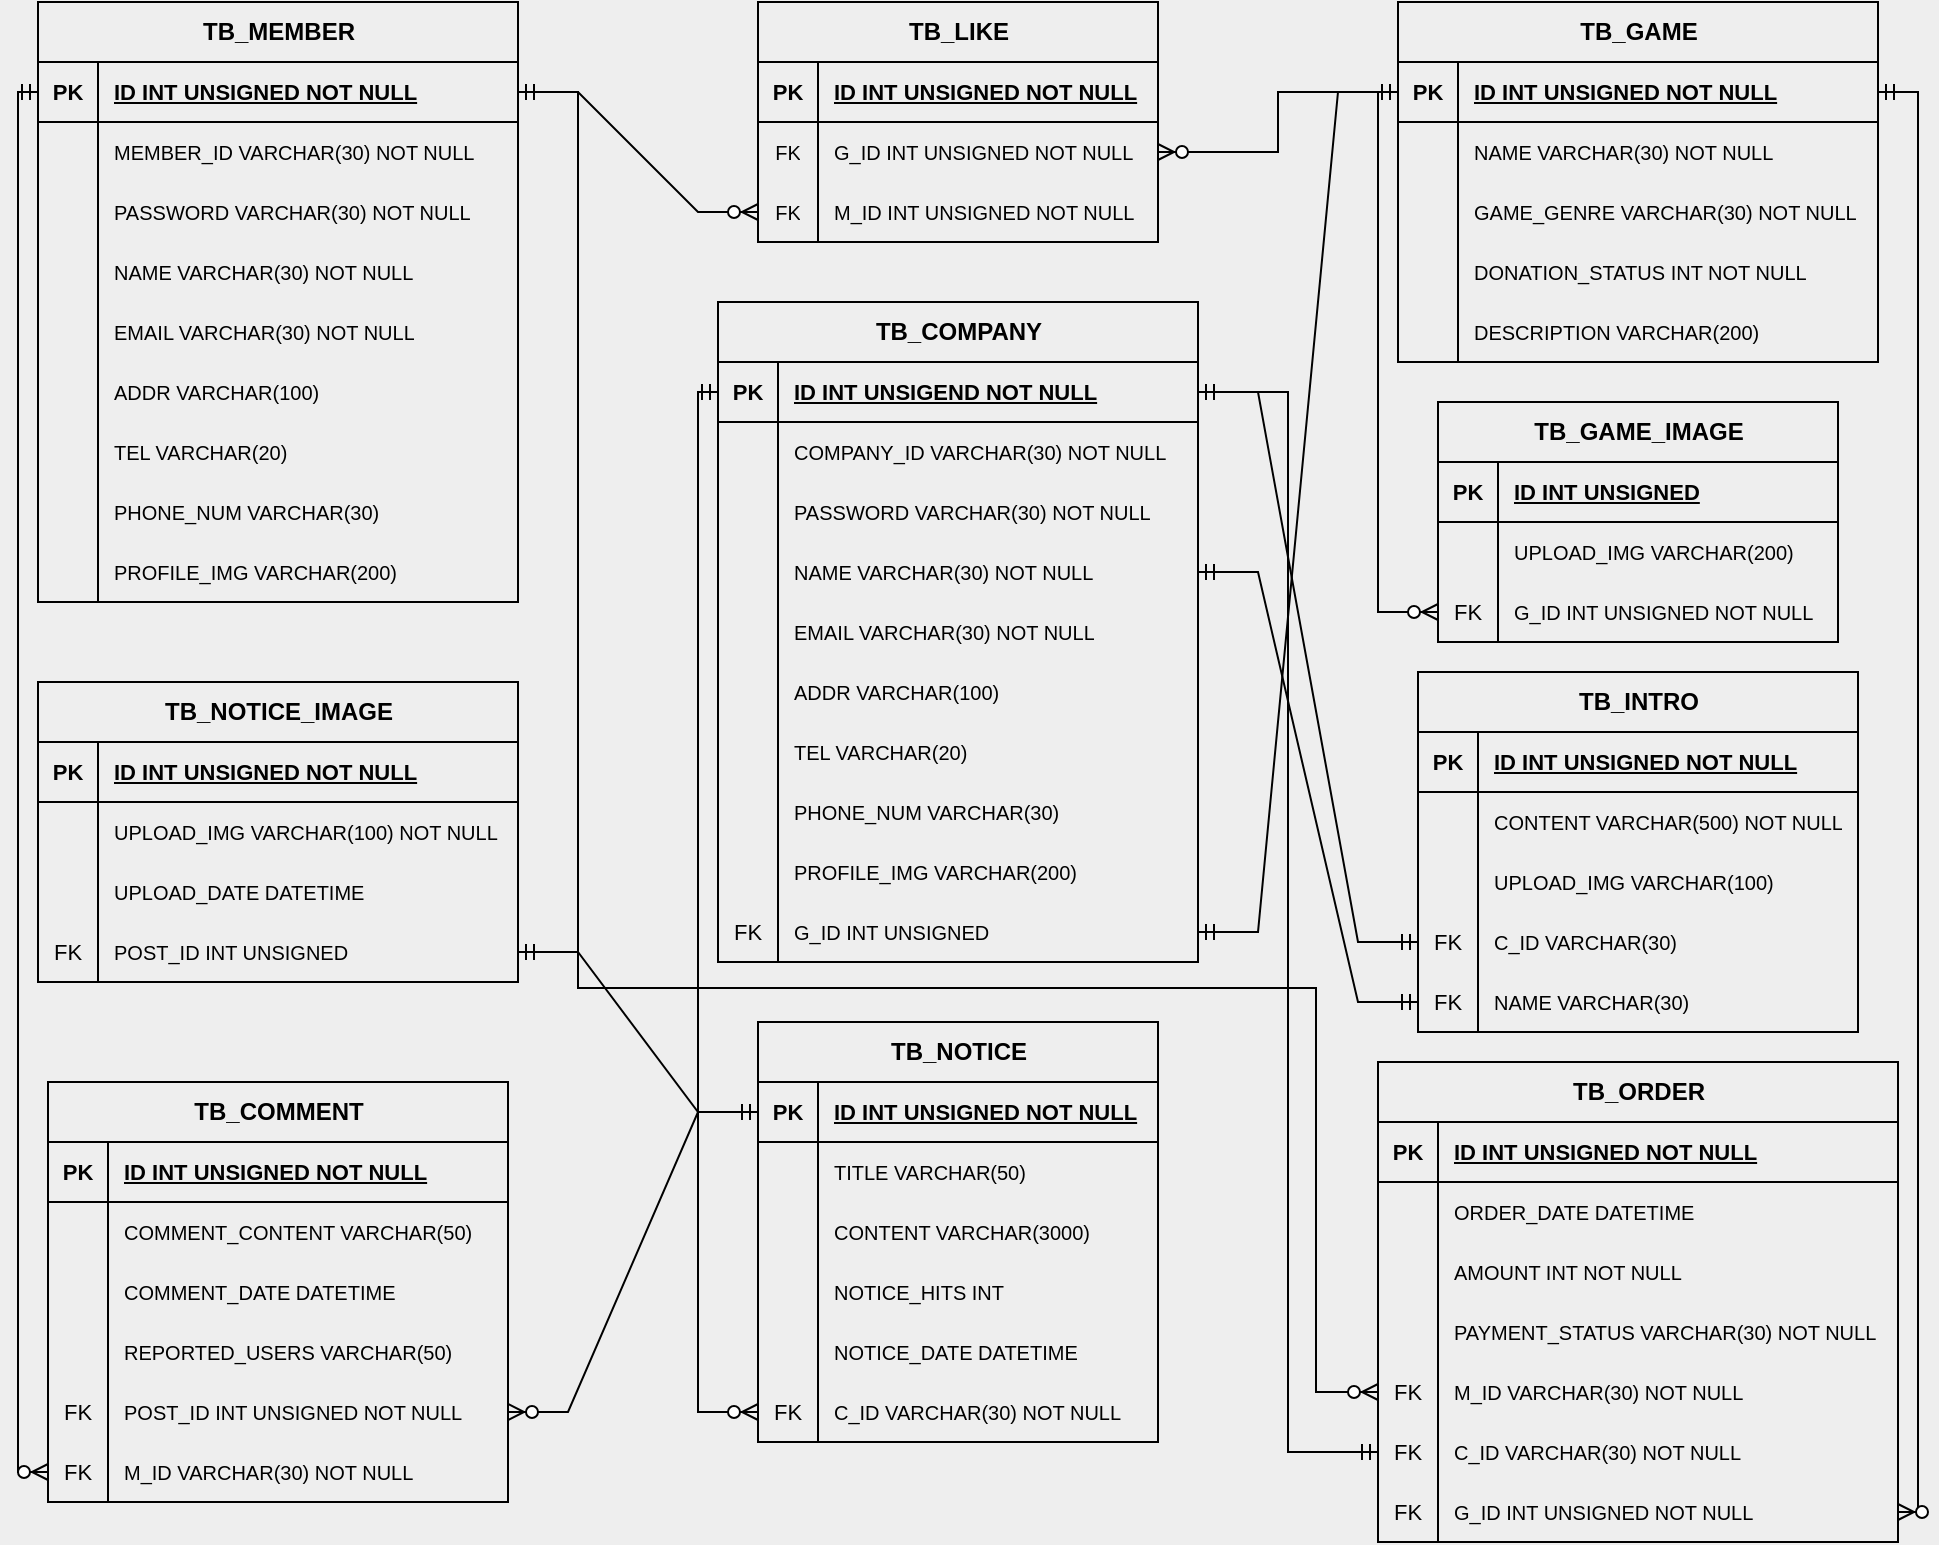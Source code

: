 <mxfile version="23.1.5" type="github">
  <diagram name="Page-1" id="e56a1550-8fbb-45ad-956c-1786394a9013">
    <mxGraphModel dx="1517" dy="833" grid="0" gridSize="10" guides="1" tooltips="1" connect="1" arrows="1" fold="1" page="1" pageScale="1" pageWidth="1100" pageHeight="850" background="#eeeeee" math="0" shadow="0">
      <root>
        <mxCell id="0" />
        <mxCell id="1" parent="0" />
        <mxCell id="wLMkB_5aTXOqYCJqRN1X-2" value="TB_MEMBER" style="shape=table;startSize=30;container=1;collapsible=1;childLayout=tableLayout;fixedRows=1;rowLines=0;fontStyle=1;align=center;resizeLast=1;html=1;fillColor=#eeeeee;" parent="1" vertex="1">
          <mxGeometry x="60" y="32" width="240" height="300" as="geometry">
            <mxRectangle x="420" y="40" width="120" height="30" as="alternateBounds" />
          </mxGeometry>
        </mxCell>
        <mxCell id="wLMkB_5aTXOqYCJqRN1X-3" value="" style="shape=tableRow;horizontal=0;startSize=0;swimlaneHead=0;swimlaneBody=0;fillColor=none;collapsible=0;dropTarget=0;points=[[0,0.5],[1,0.5]];portConstraint=eastwest;top=0;left=0;right=0;bottom=1;" parent="wLMkB_5aTXOqYCJqRN1X-2" vertex="1">
          <mxGeometry y="30" width="240" height="30" as="geometry" />
        </mxCell>
        <mxCell id="wLMkB_5aTXOqYCJqRN1X-4" value="&lt;font style=&quot;font-size: 11px;&quot;&gt;PK&lt;/font&gt;" style="shape=partialRectangle;connectable=0;fillColor=none;top=0;left=0;bottom=0;right=0;fontStyle=1;overflow=hidden;whiteSpace=wrap;html=1;fontSize=11;" parent="wLMkB_5aTXOqYCJqRN1X-3" vertex="1">
          <mxGeometry width="30" height="30" as="geometry">
            <mxRectangle width="30" height="30" as="alternateBounds" />
          </mxGeometry>
        </mxCell>
        <mxCell id="wLMkB_5aTXOqYCJqRN1X-5" value="&lt;font style=&quot;font-size: 11px;&quot;&gt;ID INT UNSIGNED NOT NULL&lt;/font&gt;" style="shape=partialRectangle;connectable=0;fillColor=none;top=0;left=0;bottom=0;right=0;align=left;spacingLeft=6;fontStyle=5;overflow=hidden;whiteSpace=wrap;html=1;fontSize=11;" parent="wLMkB_5aTXOqYCJqRN1X-3" vertex="1">
          <mxGeometry x="30" width="210" height="30" as="geometry">
            <mxRectangle width="210" height="30" as="alternateBounds" />
          </mxGeometry>
        </mxCell>
        <mxCell id="wLMkB_5aTXOqYCJqRN1X-6" value="" style="shape=tableRow;horizontal=0;startSize=0;swimlaneHead=0;swimlaneBody=0;fillColor=none;collapsible=0;dropTarget=0;points=[[0,0.5],[1,0.5]];portConstraint=eastwest;top=0;left=0;right=0;bottom=0;" parent="wLMkB_5aTXOqYCJqRN1X-2" vertex="1">
          <mxGeometry y="60" width="240" height="30" as="geometry" />
        </mxCell>
        <mxCell id="wLMkB_5aTXOqYCJqRN1X-7" value="" style="shape=partialRectangle;connectable=0;fillColor=none;top=0;left=0;bottom=0;right=0;editable=1;overflow=hidden;whiteSpace=wrap;html=1;" parent="wLMkB_5aTXOqYCJqRN1X-6" vertex="1">
          <mxGeometry width="30" height="30" as="geometry">
            <mxRectangle width="30" height="30" as="alternateBounds" />
          </mxGeometry>
        </mxCell>
        <mxCell id="wLMkB_5aTXOqYCJqRN1X-8" value="&lt;font style=&quot;font-size: 10px;&quot;&gt;MEMBER_ID VARCHAR(30) NOT NULL&lt;/font&gt;" style="shape=partialRectangle;connectable=0;fillColor=none;top=0;left=0;bottom=0;right=0;align=left;spacingLeft=6;overflow=hidden;whiteSpace=wrap;html=1;fontSize=10;" parent="wLMkB_5aTXOqYCJqRN1X-6" vertex="1">
          <mxGeometry x="30" width="210" height="30" as="geometry">
            <mxRectangle width="210" height="30" as="alternateBounds" />
          </mxGeometry>
        </mxCell>
        <mxCell id="wLMkB_5aTXOqYCJqRN1X-9" value="" style="shape=tableRow;horizontal=0;startSize=0;swimlaneHead=0;swimlaneBody=0;fillColor=none;collapsible=0;dropTarget=0;points=[[0,0.5],[1,0.5]];portConstraint=eastwest;top=0;left=0;right=0;bottom=0;" parent="wLMkB_5aTXOqYCJqRN1X-2" vertex="1">
          <mxGeometry y="90" width="240" height="30" as="geometry" />
        </mxCell>
        <mxCell id="wLMkB_5aTXOqYCJqRN1X-10" value="" style="shape=partialRectangle;connectable=0;fillColor=none;top=0;left=0;bottom=0;right=0;editable=1;overflow=hidden;whiteSpace=wrap;html=1;" parent="wLMkB_5aTXOqYCJqRN1X-9" vertex="1">
          <mxGeometry width="30" height="30" as="geometry">
            <mxRectangle width="30" height="30" as="alternateBounds" />
          </mxGeometry>
        </mxCell>
        <mxCell id="wLMkB_5aTXOqYCJqRN1X-11" value="&lt;font style=&quot;font-size: 10px;&quot;&gt;PASSWORD VARCHAR(30) NOT NULL&lt;/font&gt;" style="shape=partialRectangle;connectable=0;fillColor=none;top=0;left=0;bottom=0;right=0;align=left;spacingLeft=6;overflow=hidden;whiteSpace=wrap;html=1;fontSize=10;" parent="wLMkB_5aTXOqYCJqRN1X-9" vertex="1">
          <mxGeometry x="30" width="210" height="30" as="geometry">
            <mxRectangle width="210" height="30" as="alternateBounds" />
          </mxGeometry>
        </mxCell>
        <mxCell id="wLMkB_5aTXOqYCJqRN1X-12" value="" style="shape=tableRow;horizontal=0;startSize=0;swimlaneHead=0;swimlaneBody=0;fillColor=none;collapsible=0;dropTarget=0;points=[[0,0.5],[1,0.5]];portConstraint=eastwest;top=0;left=0;right=0;bottom=0;" parent="wLMkB_5aTXOqYCJqRN1X-2" vertex="1">
          <mxGeometry y="120" width="240" height="30" as="geometry" />
        </mxCell>
        <mxCell id="wLMkB_5aTXOqYCJqRN1X-13" value="" style="shape=partialRectangle;connectable=0;fillColor=none;top=0;left=0;bottom=0;right=0;editable=1;overflow=hidden;whiteSpace=wrap;html=1;" parent="wLMkB_5aTXOqYCJqRN1X-12" vertex="1">
          <mxGeometry width="30" height="30" as="geometry">
            <mxRectangle width="30" height="30" as="alternateBounds" />
          </mxGeometry>
        </mxCell>
        <mxCell id="wLMkB_5aTXOqYCJqRN1X-14" value="&lt;font style=&quot;font-size: 10px;&quot;&gt;NAME VARCHAR(30) NOT NULL&lt;/font&gt;" style="shape=partialRectangle;connectable=0;fillColor=none;top=0;left=0;bottom=0;right=0;align=left;spacingLeft=6;overflow=hidden;whiteSpace=wrap;html=1;fontSize=10;" parent="wLMkB_5aTXOqYCJqRN1X-12" vertex="1">
          <mxGeometry x="30" width="210" height="30" as="geometry">
            <mxRectangle width="210" height="30" as="alternateBounds" />
          </mxGeometry>
        </mxCell>
        <mxCell id="wLMkB_5aTXOqYCJqRN1X-147" value="" style="shape=tableRow;horizontal=0;startSize=0;swimlaneHead=0;swimlaneBody=0;fillColor=none;collapsible=0;dropTarget=0;points=[[0,0.5],[1,0.5]];portConstraint=eastwest;top=0;left=0;right=0;bottom=0;" parent="wLMkB_5aTXOqYCJqRN1X-2" vertex="1">
          <mxGeometry y="150" width="240" height="30" as="geometry" />
        </mxCell>
        <mxCell id="wLMkB_5aTXOqYCJqRN1X-148" value="" style="shape=partialRectangle;connectable=0;fillColor=none;top=0;left=0;bottom=0;right=0;editable=1;overflow=hidden;whiteSpace=wrap;html=1;" parent="wLMkB_5aTXOqYCJqRN1X-147" vertex="1">
          <mxGeometry width="30" height="30" as="geometry">
            <mxRectangle width="30" height="30" as="alternateBounds" />
          </mxGeometry>
        </mxCell>
        <mxCell id="wLMkB_5aTXOqYCJqRN1X-149" value="&lt;span style=&quot;font-size: 10px;&quot;&gt;EMAIL VARCHAR(30) NOT NULL&lt;/span&gt;" style="shape=partialRectangle;connectable=0;fillColor=none;top=0;left=0;bottom=0;right=0;align=left;spacingLeft=6;overflow=hidden;whiteSpace=wrap;html=1;fontSize=10;" parent="wLMkB_5aTXOqYCJqRN1X-147" vertex="1">
          <mxGeometry x="30" width="210" height="30" as="geometry">
            <mxRectangle width="210" height="30" as="alternateBounds" />
          </mxGeometry>
        </mxCell>
        <mxCell id="wLMkB_5aTXOqYCJqRN1X-150" value="" style="shape=tableRow;horizontal=0;startSize=0;swimlaneHead=0;swimlaneBody=0;fillColor=none;collapsible=0;dropTarget=0;points=[[0,0.5],[1,0.5]];portConstraint=eastwest;top=0;left=0;right=0;bottom=0;" parent="wLMkB_5aTXOqYCJqRN1X-2" vertex="1">
          <mxGeometry y="180" width="240" height="30" as="geometry" />
        </mxCell>
        <mxCell id="wLMkB_5aTXOqYCJqRN1X-151" value="" style="shape=partialRectangle;connectable=0;fillColor=none;top=0;left=0;bottom=0;right=0;editable=1;overflow=hidden;whiteSpace=wrap;html=1;" parent="wLMkB_5aTXOqYCJqRN1X-150" vertex="1">
          <mxGeometry width="30" height="30" as="geometry">
            <mxRectangle width="30" height="30" as="alternateBounds" />
          </mxGeometry>
        </mxCell>
        <mxCell id="wLMkB_5aTXOqYCJqRN1X-152" value="&lt;font style=&quot;font-size: 10px;&quot;&gt;ADDR VARCHAR(100)&lt;/font&gt;" style="shape=partialRectangle;connectable=0;fillColor=none;top=0;left=0;bottom=0;right=0;align=left;spacingLeft=6;overflow=hidden;whiteSpace=wrap;html=1;fontSize=10;" parent="wLMkB_5aTXOqYCJqRN1X-150" vertex="1">
          <mxGeometry x="30" width="210" height="30" as="geometry">
            <mxRectangle width="210" height="30" as="alternateBounds" />
          </mxGeometry>
        </mxCell>
        <mxCell id="wLMkB_5aTXOqYCJqRN1X-153" value="" style="shape=tableRow;horizontal=0;startSize=0;swimlaneHead=0;swimlaneBody=0;fillColor=none;collapsible=0;dropTarget=0;points=[[0,0.5],[1,0.5]];portConstraint=eastwest;top=0;left=0;right=0;bottom=0;" parent="wLMkB_5aTXOqYCJqRN1X-2" vertex="1">
          <mxGeometry y="210" width="240" height="30" as="geometry" />
        </mxCell>
        <mxCell id="wLMkB_5aTXOqYCJqRN1X-154" value="" style="shape=partialRectangle;connectable=0;fillColor=none;top=0;left=0;bottom=0;right=0;editable=1;overflow=hidden;whiteSpace=wrap;html=1;" parent="wLMkB_5aTXOqYCJqRN1X-153" vertex="1">
          <mxGeometry width="30" height="30" as="geometry">
            <mxRectangle width="30" height="30" as="alternateBounds" />
          </mxGeometry>
        </mxCell>
        <mxCell id="wLMkB_5aTXOqYCJqRN1X-155" value="&lt;font style=&quot;font-size: 10px;&quot;&gt;TEL VARCHAR(20)&lt;/font&gt;" style="shape=partialRectangle;connectable=0;fillColor=none;top=0;left=0;bottom=0;right=0;align=left;spacingLeft=6;overflow=hidden;whiteSpace=wrap;html=1;fontSize=10;" parent="wLMkB_5aTXOqYCJqRN1X-153" vertex="1">
          <mxGeometry x="30" width="210" height="30" as="geometry">
            <mxRectangle width="210" height="30" as="alternateBounds" />
          </mxGeometry>
        </mxCell>
        <mxCell id="wLMkB_5aTXOqYCJqRN1X-156" value="" style="shape=tableRow;horizontal=0;startSize=0;swimlaneHead=0;swimlaneBody=0;fillColor=none;collapsible=0;dropTarget=0;points=[[0,0.5],[1,0.5]];portConstraint=eastwest;top=0;left=0;right=0;bottom=0;" parent="wLMkB_5aTXOqYCJqRN1X-2" vertex="1">
          <mxGeometry y="240" width="240" height="30" as="geometry" />
        </mxCell>
        <mxCell id="wLMkB_5aTXOqYCJqRN1X-157" value="" style="shape=partialRectangle;connectable=0;fillColor=none;top=0;left=0;bottom=0;right=0;editable=1;overflow=hidden;whiteSpace=wrap;html=1;" parent="wLMkB_5aTXOqYCJqRN1X-156" vertex="1">
          <mxGeometry width="30" height="30" as="geometry">
            <mxRectangle width="30" height="30" as="alternateBounds" />
          </mxGeometry>
        </mxCell>
        <mxCell id="wLMkB_5aTXOqYCJqRN1X-158" value="&lt;font style=&quot;font-size: 10px;&quot;&gt;PHONE_NUM VARCHAR(30)&lt;/font&gt;" style="shape=partialRectangle;connectable=0;fillColor=none;top=0;left=0;bottom=0;right=0;align=left;spacingLeft=6;overflow=hidden;whiteSpace=wrap;html=1;fontSize=10;" parent="wLMkB_5aTXOqYCJqRN1X-156" vertex="1">
          <mxGeometry x="30" width="210" height="30" as="geometry">
            <mxRectangle width="210" height="30" as="alternateBounds" />
          </mxGeometry>
        </mxCell>
        <mxCell id="wLMkB_5aTXOqYCJqRN1X-159" value="" style="shape=tableRow;horizontal=0;startSize=0;swimlaneHead=0;swimlaneBody=0;fillColor=none;collapsible=0;dropTarget=0;points=[[0,0.5],[1,0.5]];portConstraint=eastwest;top=0;left=0;right=0;bottom=0;" parent="wLMkB_5aTXOqYCJqRN1X-2" vertex="1">
          <mxGeometry y="270" width="240" height="30" as="geometry" />
        </mxCell>
        <mxCell id="wLMkB_5aTXOqYCJqRN1X-160" value="" style="shape=partialRectangle;connectable=0;fillColor=none;top=0;left=0;bottom=0;right=0;editable=1;overflow=hidden;whiteSpace=wrap;html=1;" parent="wLMkB_5aTXOqYCJqRN1X-159" vertex="1">
          <mxGeometry width="30" height="30" as="geometry">
            <mxRectangle width="30" height="30" as="alternateBounds" />
          </mxGeometry>
        </mxCell>
        <mxCell id="wLMkB_5aTXOqYCJqRN1X-161" value="&lt;font style=&quot;font-size: 10px;&quot;&gt;PROFILE_IMG VARCHAR(200)&lt;/font&gt;" style="shape=partialRectangle;connectable=0;fillColor=none;top=0;left=0;bottom=0;right=0;align=left;spacingLeft=6;overflow=hidden;whiteSpace=wrap;html=1;fontSize=10;" parent="wLMkB_5aTXOqYCJqRN1X-159" vertex="1">
          <mxGeometry x="30" width="210" height="30" as="geometry">
            <mxRectangle width="210" height="30" as="alternateBounds" />
          </mxGeometry>
        </mxCell>
        <mxCell id="wLMkB_5aTXOqYCJqRN1X-15" value="TB_GAME" style="shape=table;startSize=30;container=1;collapsible=1;childLayout=tableLayout;fixedRows=1;rowLines=0;fontStyle=1;align=center;resizeLast=1;html=1;fillColor=#eeeeee;" parent="1" vertex="1">
          <mxGeometry x="740" y="32" width="240" height="180" as="geometry" />
        </mxCell>
        <mxCell id="wLMkB_5aTXOqYCJqRN1X-16" value="" style="shape=tableRow;horizontal=0;startSize=0;swimlaneHead=0;swimlaneBody=0;fillColor=none;collapsible=0;dropTarget=0;points=[[0,0.5],[1,0.5]];portConstraint=eastwest;top=0;left=0;right=0;bottom=1;" parent="wLMkB_5aTXOqYCJqRN1X-15" vertex="1">
          <mxGeometry y="30" width="240" height="30" as="geometry" />
        </mxCell>
        <mxCell id="wLMkB_5aTXOqYCJqRN1X-17" value="&lt;font style=&quot;font-size: 11px;&quot;&gt;PK&lt;/font&gt;" style="shape=partialRectangle;connectable=0;fillColor=none;top=0;left=0;bottom=0;right=0;fontStyle=1;overflow=hidden;whiteSpace=wrap;html=1;fontSize=11;" parent="wLMkB_5aTXOqYCJqRN1X-16" vertex="1">
          <mxGeometry width="30" height="30" as="geometry">
            <mxRectangle width="30" height="30" as="alternateBounds" />
          </mxGeometry>
        </mxCell>
        <mxCell id="wLMkB_5aTXOqYCJqRN1X-18" value="&lt;font style=&quot;font-size: 11px;&quot;&gt;ID INT UNSIGNED NOT NULL&lt;/font&gt;" style="shape=partialRectangle;connectable=0;fillColor=none;top=0;left=0;bottom=0;right=0;align=left;spacingLeft=6;fontStyle=5;overflow=hidden;whiteSpace=wrap;html=1;fontSize=11;" parent="wLMkB_5aTXOqYCJqRN1X-16" vertex="1">
          <mxGeometry x="30" width="210" height="30" as="geometry">
            <mxRectangle width="210" height="30" as="alternateBounds" />
          </mxGeometry>
        </mxCell>
        <mxCell id="wLMkB_5aTXOqYCJqRN1X-19" value="" style="shape=tableRow;horizontal=0;startSize=0;swimlaneHead=0;swimlaneBody=0;fillColor=none;collapsible=0;dropTarget=0;points=[[0,0.5],[1,0.5]];portConstraint=eastwest;top=0;left=0;right=0;bottom=0;" parent="wLMkB_5aTXOqYCJqRN1X-15" vertex="1">
          <mxGeometry y="60" width="240" height="30" as="geometry" />
        </mxCell>
        <mxCell id="wLMkB_5aTXOqYCJqRN1X-20" value="" style="shape=partialRectangle;connectable=0;fillColor=none;top=0;left=0;bottom=0;right=0;editable=1;overflow=hidden;whiteSpace=wrap;html=1;" parent="wLMkB_5aTXOqYCJqRN1X-19" vertex="1">
          <mxGeometry width="30" height="30" as="geometry">
            <mxRectangle width="30" height="30" as="alternateBounds" />
          </mxGeometry>
        </mxCell>
        <mxCell id="wLMkB_5aTXOqYCJqRN1X-21" value="&lt;font style=&quot;font-size: 10px;&quot;&gt;NAME VARCHAR(30) NOT NULL&lt;/font&gt;" style="shape=partialRectangle;connectable=0;fillColor=none;top=0;left=0;bottom=0;right=0;align=left;spacingLeft=6;overflow=hidden;whiteSpace=wrap;html=1;fontSize=10;" parent="wLMkB_5aTXOqYCJqRN1X-19" vertex="1">
          <mxGeometry x="30" width="210" height="30" as="geometry">
            <mxRectangle width="210" height="30" as="alternateBounds" />
          </mxGeometry>
        </mxCell>
        <mxCell id="wLMkB_5aTXOqYCJqRN1X-22" value="" style="shape=tableRow;horizontal=0;startSize=0;swimlaneHead=0;swimlaneBody=0;fillColor=none;collapsible=0;dropTarget=0;points=[[0,0.5],[1,0.5]];portConstraint=eastwest;top=0;left=0;right=0;bottom=0;" parent="wLMkB_5aTXOqYCJqRN1X-15" vertex="1">
          <mxGeometry y="90" width="240" height="30" as="geometry" />
        </mxCell>
        <mxCell id="wLMkB_5aTXOqYCJqRN1X-23" value="" style="shape=partialRectangle;connectable=0;fillColor=none;top=0;left=0;bottom=0;right=0;editable=1;overflow=hidden;whiteSpace=wrap;html=1;" parent="wLMkB_5aTXOqYCJqRN1X-22" vertex="1">
          <mxGeometry width="30" height="30" as="geometry">
            <mxRectangle width="30" height="30" as="alternateBounds" />
          </mxGeometry>
        </mxCell>
        <mxCell id="wLMkB_5aTXOqYCJqRN1X-24" value="&lt;font style=&quot;font-size: 10px;&quot;&gt;GAME_GENRE VARCHAR(30) NOT NULL&lt;/font&gt;" style="shape=partialRectangle;connectable=0;fillColor=none;top=0;left=0;bottom=0;right=0;align=left;spacingLeft=6;overflow=hidden;whiteSpace=wrap;html=1;fontSize=10;" parent="wLMkB_5aTXOqYCJqRN1X-22" vertex="1">
          <mxGeometry x="30" width="210" height="30" as="geometry">
            <mxRectangle width="210" height="30" as="alternateBounds" />
          </mxGeometry>
        </mxCell>
        <mxCell id="wLMkB_5aTXOqYCJqRN1X-25" value="" style="shape=tableRow;horizontal=0;startSize=0;swimlaneHead=0;swimlaneBody=0;fillColor=none;collapsible=0;dropTarget=0;points=[[0,0.5],[1,0.5]];portConstraint=eastwest;top=0;left=0;right=0;bottom=0;" parent="wLMkB_5aTXOqYCJqRN1X-15" vertex="1">
          <mxGeometry y="120" width="240" height="30" as="geometry" />
        </mxCell>
        <mxCell id="wLMkB_5aTXOqYCJqRN1X-26" value="" style="shape=partialRectangle;connectable=0;fillColor=none;top=0;left=0;bottom=0;right=0;editable=1;overflow=hidden;whiteSpace=wrap;html=1;" parent="wLMkB_5aTXOqYCJqRN1X-25" vertex="1">
          <mxGeometry width="30" height="30" as="geometry">
            <mxRectangle width="30" height="30" as="alternateBounds" />
          </mxGeometry>
        </mxCell>
        <mxCell id="wLMkB_5aTXOqYCJqRN1X-27" value="&lt;font style=&quot;font-size: 10px;&quot;&gt;DONATION_STATUS INT NOT NULL&amp;nbsp;&lt;/font&gt;" style="shape=partialRectangle;connectable=0;fillColor=none;top=0;left=0;bottom=0;right=0;align=left;spacingLeft=6;overflow=hidden;whiteSpace=wrap;html=1;fontSize=10;" parent="wLMkB_5aTXOqYCJqRN1X-25" vertex="1">
          <mxGeometry x="30" width="210" height="30" as="geometry">
            <mxRectangle width="210" height="30" as="alternateBounds" />
          </mxGeometry>
        </mxCell>
        <mxCell id="wLMkB_5aTXOqYCJqRN1X-162" value="" style="shape=tableRow;horizontal=0;startSize=0;swimlaneHead=0;swimlaneBody=0;fillColor=none;collapsible=0;dropTarget=0;points=[[0,0.5],[1,0.5]];portConstraint=eastwest;top=0;left=0;right=0;bottom=0;" parent="wLMkB_5aTXOqYCJqRN1X-15" vertex="1">
          <mxGeometry y="150" width="240" height="30" as="geometry" />
        </mxCell>
        <mxCell id="wLMkB_5aTXOqYCJqRN1X-163" value="" style="shape=partialRectangle;connectable=0;fillColor=none;top=0;left=0;bottom=0;right=0;editable=1;overflow=hidden;whiteSpace=wrap;html=1;" parent="wLMkB_5aTXOqYCJqRN1X-162" vertex="1">
          <mxGeometry width="30" height="30" as="geometry">
            <mxRectangle width="30" height="30" as="alternateBounds" />
          </mxGeometry>
        </mxCell>
        <mxCell id="wLMkB_5aTXOqYCJqRN1X-164" value="&lt;font style=&quot;font-size: 10px;&quot;&gt;DESCRIPTION VARCHAR(200)&lt;/font&gt;" style="shape=partialRectangle;connectable=0;fillColor=none;top=0;left=0;bottom=0;right=0;align=left;spacingLeft=6;overflow=hidden;whiteSpace=wrap;html=1;fontSize=10;" parent="wLMkB_5aTXOqYCJqRN1X-162" vertex="1">
          <mxGeometry x="30" width="210" height="30" as="geometry">
            <mxRectangle width="210" height="30" as="alternateBounds" />
          </mxGeometry>
        </mxCell>
        <mxCell id="wLMkB_5aTXOqYCJqRN1X-28" value="TB_LIKE" style="shape=table;startSize=30;container=1;collapsible=1;childLayout=tableLayout;fixedRows=1;rowLines=0;fontStyle=1;align=center;resizeLast=1;html=1;fillColor=#eeeeee;" parent="1" vertex="1">
          <mxGeometry x="420" y="32" width="200" height="120" as="geometry">
            <mxRectangle x="80" y="40" width="90" height="30" as="alternateBounds" />
          </mxGeometry>
        </mxCell>
        <mxCell id="wLMkB_5aTXOqYCJqRN1X-29" value="" style="shape=tableRow;horizontal=0;startSize=0;swimlaneHead=0;swimlaneBody=0;fillColor=none;collapsible=0;dropTarget=0;points=[[0,0.5],[1,0.5]];portConstraint=eastwest;top=0;left=0;right=0;bottom=1;" parent="wLMkB_5aTXOqYCJqRN1X-28" vertex="1">
          <mxGeometry y="30" width="200" height="30" as="geometry" />
        </mxCell>
        <mxCell id="wLMkB_5aTXOqYCJqRN1X-30" value="PK" style="shape=partialRectangle;connectable=0;fillColor=none;top=0;left=0;bottom=0;right=0;fontStyle=1;overflow=hidden;whiteSpace=wrap;html=1;fontSize=11;" parent="wLMkB_5aTXOqYCJqRN1X-29" vertex="1">
          <mxGeometry width="30" height="30" as="geometry">
            <mxRectangle width="30" height="30" as="alternateBounds" />
          </mxGeometry>
        </mxCell>
        <mxCell id="wLMkB_5aTXOqYCJqRN1X-31" value="ID INT UNSIGNED NOT NULL" style="shape=partialRectangle;connectable=0;fillColor=none;top=0;left=0;bottom=0;right=0;align=left;spacingLeft=6;fontStyle=5;overflow=hidden;whiteSpace=wrap;html=1;fontSize=11;" parent="wLMkB_5aTXOqYCJqRN1X-29" vertex="1">
          <mxGeometry x="30" width="170" height="30" as="geometry">
            <mxRectangle width="170" height="30" as="alternateBounds" />
          </mxGeometry>
        </mxCell>
        <mxCell id="wLMkB_5aTXOqYCJqRN1X-32" value="" style="shape=tableRow;horizontal=0;startSize=0;swimlaneHead=0;swimlaneBody=0;fillColor=none;collapsible=0;dropTarget=0;points=[[0,0.5],[1,0.5]];portConstraint=eastwest;top=0;left=0;right=0;bottom=0;" parent="wLMkB_5aTXOqYCJqRN1X-28" vertex="1">
          <mxGeometry y="60" width="200" height="30" as="geometry" />
        </mxCell>
        <mxCell id="wLMkB_5aTXOqYCJqRN1X-33" value="FK" style="shape=partialRectangle;connectable=0;fillColor=none;top=0;left=0;bottom=0;right=0;editable=1;overflow=hidden;whiteSpace=wrap;html=1;fontSize=10;" parent="wLMkB_5aTXOqYCJqRN1X-32" vertex="1">
          <mxGeometry width="30" height="30" as="geometry">
            <mxRectangle width="30" height="30" as="alternateBounds" />
          </mxGeometry>
        </mxCell>
        <mxCell id="wLMkB_5aTXOqYCJqRN1X-34" value="G_ID INT UNSIGNED NOT NULL" style="shape=partialRectangle;connectable=0;fillColor=none;top=0;left=0;bottom=0;right=0;align=left;spacingLeft=6;overflow=hidden;whiteSpace=wrap;html=1;fontSize=10;" parent="wLMkB_5aTXOqYCJqRN1X-32" vertex="1">
          <mxGeometry x="30" width="170" height="30" as="geometry">
            <mxRectangle width="170" height="30" as="alternateBounds" />
          </mxGeometry>
        </mxCell>
        <mxCell id="wLMkB_5aTXOqYCJqRN1X-35" value="" style="shape=tableRow;horizontal=0;startSize=0;swimlaneHead=0;swimlaneBody=0;fillColor=none;collapsible=0;dropTarget=0;points=[[0,0.5],[1,0.5]];portConstraint=eastwest;top=0;left=0;right=0;bottom=0;" parent="wLMkB_5aTXOqYCJqRN1X-28" vertex="1">
          <mxGeometry y="90" width="200" height="30" as="geometry" />
        </mxCell>
        <mxCell id="wLMkB_5aTXOqYCJqRN1X-36" value="FK" style="shape=partialRectangle;connectable=0;fillColor=none;top=0;left=0;bottom=0;right=0;editable=1;overflow=hidden;whiteSpace=wrap;html=1;fontSize=10;" parent="wLMkB_5aTXOqYCJqRN1X-35" vertex="1">
          <mxGeometry width="30" height="30" as="geometry">
            <mxRectangle width="30" height="30" as="alternateBounds" />
          </mxGeometry>
        </mxCell>
        <mxCell id="wLMkB_5aTXOqYCJqRN1X-37" value="M_ID INT UNSIGNED NOT NULL" style="shape=partialRectangle;connectable=0;fillColor=none;top=0;left=0;bottom=0;right=0;align=left;spacingLeft=6;overflow=hidden;whiteSpace=wrap;html=1;fontSize=10;" parent="wLMkB_5aTXOqYCJqRN1X-35" vertex="1">
          <mxGeometry x="30" width="170" height="30" as="geometry">
            <mxRectangle width="170" height="30" as="alternateBounds" />
          </mxGeometry>
        </mxCell>
        <mxCell id="wLMkB_5aTXOqYCJqRN1X-41" value="TB_COMPANY" style="shape=table;startSize=30;container=1;collapsible=1;childLayout=tableLayout;fixedRows=1;rowLines=0;fontStyle=1;align=center;resizeLast=1;html=1;fillColor=#eeeeee;" parent="1" vertex="1">
          <mxGeometry x="400" y="182" width="240" height="330" as="geometry" />
        </mxCell>
        <mxCell id="wLMkB_5aTXOqYCJqRN1X-42" value="" style="shape=tableRow;horizontal=0;startSize=0;swimlaneHead=0;swimlaneBody=0;fillColor=none;collapsible=0;dropTarget=0;points=[[0,0.5],[1,0.5]];portConstraint=eastwest;top=0;left=0;right=0;bottom=1;" parent="wLMkB_5aTXOqYCJqRN1X-41" vertex="1">
          <mxGeometry y="30" width="240" height="30" as="geometry" />
        </mxCell>
        <mxCell id="wLMkB_5aTXOqYCJqRN1X-43" value="&lt;font style=&quot;font-size: 11px;&quot;&gt;PK&lt;/font&gt;" style="shape=partialRectangle;connectable=0;fillColor=none;top=0;left=0;bottom=0;right=0;fontStyle=1;overflow=hidden;whiteSpace=wrap;html=1;fontSize=11;" parent="wLMkB_5aTXOqYCJqRN1X-42" vertex="1">
          <mxGeometry width="30" height="30" as="geometry">
            <mxRectangle width="30" height="30" as="alternateBounds" />
          </mxGeometry>
        </mxCell>
        <mxCell id="wLMkB_5aTXOqYCJqRN1X-44" value="&lt;font style=&quot;font-size: 11px;&quot;&gt;ID INT UNSIGEND NOT NULL&lt;/font&gt;" style="shape=partialRectangle;connectable=0;fillColor=none;top=0;left=0;bottom=0;right=0;align=left;spacingLeft=6;fontStyle=5;overflow=hidden;whiteSpace=wrap;html=1;fontSize=11;" parent="wLMkB_5aTXOqYCJqRN1X-42" vertex="1">
          <mxGeometry x="30" width="210" height="30" as="geometry">
            <mxRectangle width="210" height="30" as="alternateBounds" />
          </mxGeometry>
        </mxCell>
        <mxCell id="wLMkB_5aTXOqYCJqRN1X-45" value="" style="shape=tableRow;horizontal=0;startSize=0;swimlaneHead=0;swimlaneBody=0;fillColor=none;collapsible=0;dropTarget=0;points=[[0,0.5],[1,0.5]];portConstraint=eastwest;top=0;left=0;right=0;bottom=0;" parent="wLMkB_5aTXOqYCJqRN1X-41" vertex="1">
          <mxGeometry y="60" width="240" height="30" as="geometry" />
        </mxCell>
        <mxCell id="wLMkB_5aTXOqYCJqRN1X-46" value="" style="shape=partialRectangle;connectable=0;fillColor=none;top=0;left=0;bottom=0;right=0;editable=1;overflow=hidden;whiteSpace=wrap;html=1;" parent="wLMkB_5aTXOqYCJqRN1X-45" vertex="1">
          <mxGeometry width="30" height="30" as="geometry">
            <mxRectangle width="30" height="30" as="alternateBounds" />
          </mxGeometry>
        </mxCell>
        <mxCell id="wLMkB_5aTXOqYCJqRN1X-47" value="&lt;font style=&quot;font-size: 10px;&quot;&gt;COMPANY_ID VARCHAR(30) NOT NULL&lt;/font&gt;" style="shape=partialRectangle;connectable=0;fillColor=none;top=0;left=0;bottom=0;right=0;align=left;spacingLeft=6;overflow=hidden;whiteSpace=wrap;html=1;fontSize=10;" parent="wLMkB_5aTXOqYCJqRN1X-45" vertex="1">
          <mxGeometry x="30" width="210" height="30" as="geometry">
            <mxRectangle width="210" height="30" as="alternateBounds" />
          </mxGeometry>
        </mxCell>
        <mxCell id="wLMkB_5aTXOqYCJqRN1X-48" value="" style="shape=tableRow;horizontal=0;startSize=0;swimlaneHead=0;swimlaneBody=0;fillColor=none;collapsible=0;dropTarget=0;points=[[0,0.5],[1,0.5]];portConstraint=eastwest;top=0;left=0;right=0;bottom=0;" parent="wLMkB_5aTXOqYCJqRN1X-41" vertex="1">
          <mxGeometry y="90" width="240" height="30" as="geometry" />
        </mxCell>
        <mxCell id="wLMkB_5aTXOqYCJqRN1X-49" value="" style="shape=partialRectangle;connectable=0;fillColor=none;top=0;left=0;bottom=0;right=0;editable=1;overflow=hidden;whiteSpace=wrap;html=1;" parent="wLMkB_5aTXOqYCJqRN1X-48" vertex="1">
          <mxGeometry width="30" height="30" as="geometry">
            <mxRectangle width="30" height="30" as="alternateBounds" />
          </mxGeometry>
        </mxCell>
        <mxCell id="wLMkB_5aTXOqYCJqRN1X-50" value="&lt;font style=&quot;font-size: 10px;&quot;&gt;PASSWORD VARCHAR(30) NOT NULL&lt;/font&gt;" style="shape=partialRectangle;connectable=0;fillColor=none;top=0;left=0;bottom=0;right=0;align=left;spacingLeft=6;overflow=hidden;whiteSpace=wrap;html=1;fontSize=10;" parent="wLMkB_5aTXOqYCJqRN1X-48" vertex="1">
          <mxGeometry x="30" width="210" height="30" as="geometry">
            <mxRectangle width="210" height="30" as="alternateBounds" />
          </mxGeometry>
        </mxCell>
        <mxCell id="wLMkB_5aTXOqYCJqRN1X-51" value="" style="shape=tableRow;horizontal=0;startSize=0;swimlaneHead=0;swimlaneBody=0;fillColor=none;collapsible=0;dropTarget=0;points=[[0,0.5],[1,0.5]];portConstraint=eastwest;top=0;left=0;right=0;bottom=0;" parent="wLMkB_5aTXOqYCJqRN1X-41" vertex="1">
          <mxGeometry y="120" width="240" height="30" as="geometry" />
        </mxCell>
        <mxCell id="wLMkB_5aTXOqYCJqRN1X-52" value="" style="shape=partialRectangle;connectable=0;fillColor=none;top=0;left=0;bottom=0;right=0;editable=1;overflow=hidden;whiteSpace=wrap;html=1;" parent="wLMkB_5aTXOqYCJqRN1X-51" vertex="1">
          <mxGeometry width="30" height="30" as="geometry">
            <mxRectangle width="30" height="30" as="alternateBounds" />
          </mxGeometry>
        </mxCell>
        <mxCell id="wLMkB_5aTXOqYCJqRN1X-53" value="&lt;font style=&quot;font-size: 10px;&quot;&gt;NAME VARCHAR(30) NOT NULL&lt;/font&gt;" style="shape=partialRectangle;connectable=0;fillColor=none;top=0;left=0;bottom=0;right=0;align=left;spacingLeft=6;overflow=hidden;whiteSpace=wrap;html=1;fontSize=10;" parent="wLMkB_5aTXOqYCJqRN1X-51" vertex="1">
          <mxGeometry x="30" width="210" height="30" as="geometry">
            <mxRectangle width="210" height="30" as="alternateBounds" />
          </mxGeometry>
        </mxCell>
        <mxCell id="wLMkB_5aTXOqYCJqRN1X-169" value="" style="shape=tableRow;horizontal=0;startSize=0;swimlaneHead=0;swimlaneBody=0;fillColor=none;collapsible=0;dropTarget=0;points=[[0,0.5],[1,0.5]];portConstraint=eastwest;top=0;left=0;right=0;bottom=0;" parent="wLMkB_5aTXOqYCJqRN1X-41" vertex="1">
          <mxGeometry y="150" width="240" height="30" as="geometry" />
        </mxCell>
        <mxCell id="wLMkB_5aTXOqYCJqRN1X-170" value="" style="shape=partialRectangle;connectable=0;fillColor=none;top=0;left=0;bottom=0;right=0;editable=1;overflow=hidden;whiteSpace=wrap;html=1;" parent="wLMkB_5aTXOqYCJqRN1X-169" vertex="1">
          <mxGeometry width="30" height="30" as="geometry">
            <mxRectangle width="30" height="30" as="alternateBounds" />
          </mxGeometry>
        </mxCell>
        <mxCell id="wLMkB_5aTXOqYCJqRN1X-171" value="&lt;font style=&quot;font-size: 10px;&quot;&gt;EMAIL VARCHAR(30) NOT NULL&lt;/font&gt;" style="shape=partialRectangle;connectable=0;fillColor=none;top=0;left=0;bottom=0;right=0;align=left;spacingLeft=6;overflow=hidden;whiteSpace=wrap;html=1;fontSize=10;" parent="wLMkB_5aTXOqYCJqRN1X-169" vertex="1">
          <mxGeometry x="30" width="210" height="30" as="geometry">
            <mxRectangle width="210" height="30" as="alternateBounds" />
          </mxGeometry>
        </mxCell>
        <mxCell id="wLMkB_5aTXOqYCJqRN1X-172" value="" style="shape=tableRow;horizontal=0;startSize=0;swimlaneHead=0;swimlaneBody=0;fillColor=none;collapsible=0;dropTarget=0;points=[[0,0.5],[1,0.5]];portConstraint=eastwest;top=0;left=0;right=0;bottom=0;" parent="wLMkB_5aTXOqYCJqRN1X-41" vertex="1">
          <mxGeometry y="180" width="240" height="30" as="geometry" />
        </mxCell>
        <mxCell id="wLMkB_5aTXOqYCJqRN1X-173" value="" style="shape=partialRectangle;connectable=0;fillColor=none;top=0;left=0;bottom=0;right=0;editable=1;overflow=hidden;whiteSpace=wrap;html=1;" parent="wLMkB_5aTXOqYCJqRN1X-172" vertex="1">
          <mxGeometry width="30" height="30" as="geometry">
            <mxRectangle width="30" height="30" as="alternateBounds" />
          </mxGeometry>
        </mxCell>
        <mxCell id="wLMkB_5aTXOqYCJqRN1X-174" value="ADDR VARCHAR(100)" style="shape=partialRectangle;connectable=0;fillColor=none;top=0;left=0;bottom=0;right=0;align=left;spacingLeft=6;overflow=hidden;whiteSpace=wrap;html=1;fontSize=10;" parent="wLMkB_5aTXOqYCJqRN1X-172" vertex="1">
          <mxGeometry x="30" width="210" height="30" as="geometry">
            <mxRectangle width="210" height="30" as="alternateBounds" />
          </mxGeometry>
        </mxCell>
        <mxCell id="wLMkB_5aTXOqYCJqRN1X-175" value="" style="shape=tableRow;horizontal=0;startSize=0;swimlaneHead=0;swimlaneBody=0;fillColor=none;collapsible=0;dropTarget=0;points=[[0,0.5],[1,0.5]];portConstraint=eastwest;top=0;left=0;right=0;bottom=0;" parent="wLMkB_5aTXOqYCJqRN1X-41" vertex="1">
          <mxGeometry y="210" width="240" height="30" as="geometry" />
        </mxCell>
        <mxCell id="wLMkB_5aTXOqYCJqRN1X-176" value="" style="shape=partialRectangle;connectable=0;fillColor=none;top=0;left=0;bottom=0;right=0;editable=1;overflow=hidden;whiteSpace=wrap;html=1;" parent="wLMkB_5aTXOqYCJqRN1X-175" vertex="1">
          <mxGeometry width="30" height="30" as="geometry">
            <mxRectangle width="30" height="30" as="alternateBounds" />
          </mxGeometry>
        </mxCell>
        <mxCell id="wLMkB_5aTXOqYCJqRN1X-177" value="TEL VARCHAR(20)" style="shape=partialRectangle;connectable=0;fillColor=none;top=0;left=0;bottom=0;right=0;align=left;spacingLeft=6;overflow=hidden;whiteSpace=wrap;html=1;fontSize=10;" parent="wLMkB_5aTXOqYCJqRN1X-175" vertex="1">
          <mxGeometry x="30" width="210" height="30" as="geometry">
            <mxRectangle width="210" height="30" as="alternateBounds" />
          </mxGeometry>
        </mxCell>
        <mxCell id="wLMkB_5aTXOqYCJqRN1X-178" value="" style="shape=tableRow;horizontal=0;startSize=0;swimlaneHead=0;swimlaneBody=0;fillColor=none;collapsible=0;dropTarget=0;points=[[0,0.5],[1,0.5]];portConstraint=eastwest;top=0;left=0;right=0;bottom=0;" parent="wLMkB_5aTXOqYCJqRN1X-41" vertex="1">
          <mxGeometry y="240" width="240" height="30" as="geometry" />
        </mxCell>
        <mxCell id="wLMkB_5aTXOqYCJqRN1X-179" value="" style="shape=partialRectangle;connectable=0;fillColor=none;top=0;left=0;bottom=0;right=0;editable=1;overflow=hidden;whiteSpace=wrap;html=1;" parent="wLMkB_5aTXOqYCJqRN1X-178" vertex="1">
          <mxGeometry width="30" height="30" as="geometry">
            <mxRectangle width="30" height="30" as="alternateBounds" />
          </mxGeometry>
        </mxCell>
        <mxCell id="wLMkB_5aTXOqYCJqRN1X-180" value="PHONE_NUM VARCHAR(30)" style="shape=partialRectangle;connectable=0;fillColor=none;top=0;left=0;bottom=0;right=0;align=left;spacingLeft=6;overflow=hidden;whiteSpace=wrap;html=1;fontSize=10;" parent="wLMkB_5aTXOqYCJqRN1X-178" vertex="1">
          <mxGeometry x="30" width="210" height="30" as="geometry">
            <mxRectangle width="210" height="30" as="alternateBounds" />
          </mxGeometry>
        </mxCell>
        <mxCell id="wLMkB_5aTXOqYCJqRN1X-181" value="" style="shape=tableRow;horizontal=0;startSize=0;swimlaneHead=0;swimlaneBody=0;fillColor=none;collapsible=0;dropTarget=0;points=[[0,0.5],[1,0.5]];portConstraint=eastwest;top=0;left=0;right=0;bottom=0;" parent="wLMkB_5aTXOqYCJqRN1X-41" vertex="1">
          <mxGeometry y="270" width="240" height="30" as="geometry" />
        </mxCell>
        <mxCell id="wLMkB_5aTXOqYCJqRN1X-182" value="" style="shape=partialRectangle;connectable=0;fillColor=none;top=0;left=0;bottom=0;right=0;editable=1;overflow=hidden;whiteSpace=wrap;html=1;" parent="wLMkB_5aTXOqYCJqRN1X-181" vertex="1">
          <mxGeometry width="30" height="30" as="geometry">
            <mxRectangle width="30" height="30" as="alternateBounds" />
          </mxGeometry>
        </mxCell>
        <mxCell id="wLMkB_5aTXOqYCJqRN1X-183" value="PROFILE_IMG VARCHAR(200)" style="shape=partialRectangle;connectable=0;fillColor=none;top=0;left=0;bottom=0;right=0;align=left;spacingLeft=6;overflow=hidden;whiteSpace=wrap;html=1;fontSize=10;" parent="wLMkB_5aTXOqYCJqRN1X-181" vertex="1">
          <mxGeometry x="30" width="210" height="30" as="geometry">
            <mxRectangle width="210" height="30" as="alternateBounds" />
          </mxGeometry>
        </mxCell>
        <mxCell id="wLMkB_5aTXOqYCJqRN1X-184" value="" style="shape=tableRow;horizontal=0;startSize=0;swimlaneHead=0;swimlaneBody=0;fillColor=none;collapsible=0;dropTarget=0;points=[[0,0.5],[1,0.5]];portConstraint=eastwest;top=0;left=0;right=0;bottom=0;" parent="wLMkB_5aTXOqYCJqRN1X-41" vertex="1">
          <mxGeometry y="300" width="240" height="30" as="geometry" />
        </mxCell>
        <mxCell id="wLMkB_5aTXOqYCJqRN1X-185" value="FK" style="shape=partialRectangle;connectable=0;fillColor=none;top=0;left=0;bottom=0;right=0;editable=1;overflow=hidden;whiteSpace=wrap;html=1;fontSize=11;" parent="wLMkB_5aTXOqYCJqRN1X-184" vertex="1">
          <mxGeometry width="30" height="30" as="geometry">
            <mxRectangle width="30" height="30" as="alternateBounds" />
          </mxGeometry>
        </mxCell>
        <mxCell id="wLMkB_5aTXOqYCJqRN1X-186" value="G_ID INT UNSIGNED" style="shape=partialRectangle;connectable=0;fillColor=none;top=0;left=0;bottom=0;right=0;align=left;spacingLeft=6;overflow=hidden;whiteSpace=wrap;html=1;fontSize=10;" parent="wLMkB_5aTXOqYCJqRN1X-184" vertex="1">
          <mxGeometry x="30" width="210" height="30" as="geometry">
            <mxRectangle width="210" height="30" as="alternateBounds" />
          </mxGeometry>
        </mxCell>
        <mxCell id="wLMkB_5aTXOqYCJqRN1X-54" value="TB_NOTICE" style="shape=table;startSize=30;container=1;collapsible=1;childLayout=tableLayout;fixedRows=1;rowLines=0;fontStyle=1;align=center;resizeLast=1;html=1;fillColor=#EEEEEE;" parent="1" vertex="1">
          <mxGeometry x="420" y="542" width="200" height="210" as="geometry" />
        </mxCell>
        <mxCell id="wLMkB_5aTXOqYCJqRN1X-55" value="" style="shape=tableRow;horizontal=0;startSize=0;swimlaneHead=0;swimlaneBody=0;fillColor=none;collapsible=0;dropTarget=0;points=[[0,0.5],[1,0.5]];portConstraint=eastwest;top=0;left=0;right=0;bottom=1;" parent="wLMkB_5aTXOqYCJqRN1X-54" vertex="1">
          <mxGeometry y="30" width="200" height="30" as="geometry" />
        </mxCell>
        <mxCell id="wLMkB_5aTXOqYCJqRN1X-56" value="PK" style="shape=partialRectangle;connectable=0;fillColor=none;top=0;left=0;bottom=0;right=0;fontStyle=1;overflow=hidden;whiteSpace=wrap;html=1;fontSize=11;" parent="wLMkB_5aTXOqYCJqRN1X-55" vertex="1">
          <mxGeometry width="30" height="30" as="geometry">
            <mxRectangle width="30" height="30" as="alternateBounds" />
          </mxGeometry>
        </mxCell>
        <mxCell id="wLMkB_5aTXOqYCJqRN1X-57" value="ID INT UNSIGNED NOT NULL" style="shape=partialRectangle;connectable=0;fillColor=none;top=0;left=0;bottom=0;right=0;align=left;spacingLeft=6;fontStyle=5;overflow=hidden;whiteSpace=wrap;html=1;fontSize=11;" parent="wLMkB_5aTXOqYCJqRN1X-55" vertex="1">
          <mxGeometry x="30" width="170" height="30" as="geometry">
            <mxRectangle width="170" height="30" as="alternateBounds" />
          </mxGeometry>
        </mxCell>
        <mxCell id="wLMkB_5aTXOqYCJqRN1X-58" value="" style="shape=tableRow;horizontal=0;startSize=0;swimlaneHead=0;swimlaneBody=0;fillColor=none;collapsible=0;dropTarget=0;points=[[0,0.5],[1,0.5]];portConstraint=eastwest;top=0;left=0;right=0;bottom=0;" parent="wLMkB_5aTXOqYCJqRN1X-54" vertex="1">
          <mxGeometry y="60" width="200" height="30" as="geometry" />
        </mxCell>
        <mxCell id="wLMkB_5aTXOqYCJqRN1X-59" value="" style="shape=partialRectangle;connectable=0;fillColor=none;top=0;left=0;bottom=0;right=0;editable=1;overflow=hidden;whiteSpace=wrap;html=1;" parent="wLMkB_5aTXOqYCJqRN1X-58" vertex="1">
          <mxGeometry width="30" height="30" as="geometry">
            <mxRectangle width="30" height="30" as="alternateBounds" />
          </mxGeometry>
        </mxCell>
        <mxCell id="wLMkB_5aTXOqYCJqRN1X-60" value="TITLE VARCHAR(50)" style="shape=partialRectangle;connectable=0;fillColor=none;top=0;left=0;bottom=0;right=0;align=left;spacingLeft=6;overflow=hidden;whiteSpace=wrap;html=1;fontSize=10;" parent="wLMkB_5aTXOqYCJqRN1X-58" vertex="1">
          <mxGeometry x="30" width="170" height="30" as="geometry">
            <mxRectangle width="170" height="30" as="alternateBounds" />
          </mxGeometry>
        </mxCell>
        <mxCell id="wLMkB_5aTXOqYCJqRN1X-61" value="" style="shape=tableRow;horizontal=0;startSize=0;swimlaneHead=0;swimlaneBody=0;fillColor=none;collapsible=0;dropTarget=0;points=[[0,0.5],[1,0.5]];portConstraint=eastwest;top=0;left=0;right=0;bottom=0;" parent="wLMkB_5aTXOqYCJqRN1X-54" vertex="1">
          <mxGeometry y="90" width="200" height="30" as="geometry" />
        </mxCell>
        <mxCell id="wLMkB_5aTXOqYCJqRN1X-62" value="" style="shape=partialRectangle;connectable=0;fillColor=none;top=0;left=0;bottom=0;right=0;editable=1;overflow=hidden;whiteSpace=wrap;html=1;" parent="wLMkB_5aTXOqYCJqRN1X-61" vertex="1">
          <mxGeometry width="30" height="30" as="geometry">
            <mxRectangle width="30" height="30" as="alternateBounds" />
          </mxGeometry>
        </mxCell>
        <mxCell id="wLMkB_5aTXOqYCJqRN1X-63" value="CONTENT VARCHAR(3000)" style="shape=partialRectangle;connectable=0;fillColor=none;top=0;left=0;bottom=0;right=0;align=left;spacingLeft=6;overflow=hidden;whiteSpace=wrap;html=1;fontSize=10;" parent="wLMkB_5aTXOqYCJqRN1X-61" vertex="1">
          <mxGeometry x="30" width="170" height="30" as="geometry">
            <mxRectangle width="170" height="30" as="alternateBounds" />
          </mxGeometry>
        </mxCell>
        <mxCell id="wLMkB_5aTXOqYCJqRN1X-64" value="" style="shape=tableRow;horizontal=0;startSize=0;swimlaneHead=0;swimlaneBody=0;fillColor=none;collapsible=0;dropTarget=0;points=[[0,0.5],[1,0.5]];portConstraint=eastwest;top=0;left=0;right=0;bottom=0;" parent="wLMkB_5aTXOqYCJqRN1X-54" vertex="1">
          <mxGeometry y="120" width="200" height="30" as="geometry" />
        </mxCell>
        <mxCell id="wLMkB_5aTXOqYCJqRN1X-65" value="" style="shape=partialRectangle;connectable=0;fillColor=none;top=0;left=0;bottom=0;right=0;editable=1;overflow=hidden;whiteSpace=wrap;html=1;" parent="wLMkB_5aTXOqYCJqRN1X-64" vertex="1">
          <mxGeometry width="30" height="30" as="geometry">
            <mxRectangle width="30" height="30" as="alternateBounds" />
          </mxGeometry>
        </mxCell>
        <mxCell id="wLMkB_5aTXOqYCJqRN1X-66" value="NOTICE_HITS INT" style="shape=partialRectangle;connectable=0;fillColor=none;top=0;left=0;bottom=0;right=0;align=left;spacingLeft=6;overflow=hidden;whiteSpace=wrap;html=1;fontSize=10;" parent="wLMkB_5aTXOqYCJqRN1X-64" vertex="1">
          <mxGeometry x="30" width="170" height="30" as="geometry">
            <mxRectangle width="170" height="30" as="alternateBounds" />
          </mxGeometry>
        </mxCell>
        <mxCell id="wLMkB_5aTXOqYCJqRN1X-187" value="" style="shape=tableRow;horizontal=0;startSize=0;swimlaneHead=0;swimlaneBody=0;fillColor=none;collapsible=0;dropTarget=0;points=[[0,0.5],[1,0.5]];portConstraint=eastwest;top=0;left=0;right=0;bottom=0;" parent="wLMkB_5aTXOqYCJqRN1X-54" vertex="1">
          <mxGeometry y="150" width="200" height="30" as="geometry" />
        </mxCell>
        <mxCell id="wLMkB_5aTXOqYCJqRN1X-188" value="" style="shape=partialRectangle;connectable=0;fillColor=none;top=0;left=0;bottom=0;right=0;editable=1;overflow=hidden;whiteSpace=wrap;html=1;" parent="wLMkB_5aTXOqYCJqRN1X-187" vertex="1">
          <mxGeometry width="30" height="30" as="geometry">
            <mxRectangle width="30" height="30" as="alternateBounds" />
          </mxGeometry>
        </mxCell>
        <mxCell id="wLMkB_5aTXOqYCJqRN1X-189" value="NOTICE_DATE DATETIME" style="shape=partialRectangle;connectable=0;fillColor=none;top=0;left=0;bottom=0;right=0;align=left;spacingLeft=6;overflow=hidden;whiteSpace=wrap;html=1;fontSize=10;" parent="wLMkB_5aTXOqYCJqRN1X-187" vertex="1">
          <mxGeometry x="30" width="170" height="30" as="geometry">
            <mxRectangle width="170" height="30" as="alternateBounds" />
          </mxGeometry>
        </mxCell>
        <mxCell id="wLMkB_5aTXOqYCJqRN1X-190" value="" style="shape=tableRow;horizontal=0;startSize=0;swimlaneHead=0;swimlaneBody=0;fillColor=none;collapsible=0;dropTarget=0;points=[[0,0.5],[1,0.5]];portConstraint=eastwest;top=0;left=0;right=0;bottom=0;" parent="wLMkB_5aTXOqYCJqRN1X-54" vertex="1">
          <mxGeometry y="180" width="200" height="30" as="geometry" />
        </mxCell>
        <mxCell id="wLMkB_5aTXOqYCJqRN1X-191" value="FK" style="shape=partialRectangle;connectable=0;fillColor=none;top=0;left=0;bottom=0;right=0;editable=1;overflow=hidden;whiteSpace=wrap;html=1;fontSize=11;" parent="wLMkB_5aTXOqYCJqRN1X-190" vertex="1">
          <mxGeometry width="30" height="30" as="geometry">
            <mxRectangle width="30" height="30" as="alternateBounds" />
          </mxGeometry>
        </mxCell>
        <mxCell id="wLMkB_5aTXOqYCJqRN1X-192" value="C_ID VARCHAR(30) NOT NULL" style="shape=partialRectangle;connectable=0;fillColor=none;top=0;left=0;bottom=0;right=0;align=left;spacingLeft=6;overflow=hidden;whiteSpace=wrap;html=1;fontSize=10;" parent="wLMkB_5aTXOqYCJqRN1X-190" vertex="1">
          <mxGeometry x="30" width="170" height="30" as="geometry">
            <mxRectangle width="170" height="30" as="alternateBounds" />
          </mxGeometry>
        </mxCell>
        <mxCell id="wLMkB_5aTXOqYCJqRN1X-67" value="TB_INTRO" style="shape=table;startSize=30;container=1;collapsible=1;childLayout=tableLayout;fixedRows=1;rowLines=0;fontStyle=1;align=center;resizeLast=1;html=1;fillColor=#EEEEEE;" parent="1" vertex="1">
          <mxGeometry x="750" y="367" width="220" height="180" as="geometry" />
        </mxCell>
        <mxCell id="wLMkB_5aTXOqYCJqRN1X-68" value="" style="shape=tableRow;horizontal=0;startSize=0;swimlaneHead=0;swimlaneBody=0;fillColor=none;collapsible=0;dropTarget=0;points=[[0,0.5],[1,0.5]];portConstraint=eastwest;top=0;left=0;right=0;bottom=1;" parent="wLMkB_5aTXOqYCJqRN1X-67" vertex="1">
          <mxGeometry y="30" width="220" height="30" as="geometry" />
        </mxCell>
        <mxCell id="wLMkB_5aTXOqYCJqRN1X-69" value="PK" style="shape=partialRectangle;connectable=0;fillColor=none;top=0;left=0;bottom=0;right=0;fontStyle=1;overflow=hidden;whiteSpace=wrap;html=1;fontSize=11;" parent="wLMkB_5aTXOqYCJqRN1X-68" vertex="1">
          <mxGeometry width="30" height="30" as="geometry">
            <mxRectangle width="30" height="30" as="alternateBounds" />
          </mxGeometry>
        </mxCell>
        <mxCell id="wLMkB_5aTXOqYCJqRN1X-70" value="ID INT UNSIGNED NOT NULL" style="shape=partialRectangle;connectable=0;fillColor=none;top=0;left=0;bottom=0;right=0;align=left;spacingLeft=6;fontStyle=5;overflow=hidden;whiteSpace=wrap;html=1;fontSize=11;" parent="wLMkB_5aTXOqYCJqRN1X-68" vertex="1">
          <mxGeometry x="30" width="190" height="30" as="geometry">
            <mxRectangle width="190" height="30" as="alternateBounds" />
          </mxGeometry>
        </mxCell>
        <mxCell id="wLMkB_5aTXOqYCJqRN1X-71" value="" style="shape=tableRow;horizontal=0;startSize=0;swimlaneHead=0;swimlaneBody=0;fillColor=none;collapsible=0;dropTarget=0;points=[[0,0.5],[1,0.5]];portConstraint=eastwest;top=0;left=0;right=0;bottom=0;" parent="wLMkB_5aTXOqYCJqRN1X-67" vertex="1">
          <mxGeometry y="60" width="220" height="30" as="geometry" />
        </mxCell>
        <mxCell id="wLMkB_5aTXOqYCJqRN1X-72" value="" style="shape=partialRectangle;connectable=0;fillColor=none;top=0;left=0;bottom=0;right=0;editable=1;overflow=hidden;whiteSpace=wrap;html=1;" parent="wLMkB_5aTXOqYCJqRN1X-71" vertex="1">
          <mxGeometry width="30" height="30" as="geometry">
            <mxRectangle width="30" height="30" as="alternateBounds" />
          </mxGeometry>
        </mxCell>
        <mxCell id="wLMkB_5aTXOqYCJqRN1X-73" value="CONTENT VARCHAR(500) NOT NULL" style="shape=partialRectangle;connectable=0;fillColor=none;top=0;left=0;bottom=0;right=0;align=left;spacingLeft=6;overflow=hidden;whiteSpace=wrap;html=1;fontSize=10;" parent="wLMkB_5aTXOqYCJqRN1X-71" vertex="1">
          <mxGeometry x="30" width="190" height="30" as="geometry">
            <mxRectangle width="190" height="30" as="alternateBounds" />
          </mxGeometry>
        </mxCell>
        <mxCell id="wLMkB_5aTXOqYCJqRN1X-74" value="" style="shape=tableRow;horizontal=0;startSize=0;swimlaneHead=0;swimlaneBody=0;fillColor=none;collapsible=0;dropTarget=0;points=[[0,0.5],[1,0.5]];portConstraint=eastwest;top=0;left=0;right=0;bottom=0;" parent="wLMkB_5aTXOqYCJqRN1X-67" vertex="1">
          <mxGeometry y="90" width="220" height="30" as="geometry" />
        </mxCell>
        <mxCell id="wLMkB_5aTXOqYCJqRN1X-75" value="" style="shape=partialRectangle;connectable=0;fillColor=none;top=0;left=0;bottom=0;right=0;editable=1;overflow=hidden;whiteSpace=wrap;html=1;" parent="wLMkB_5aTXOqYCJqRN1X-74" vertex="1">
          <mxGeometry width="30" height="30" as="geometry">
            <mxRectangle width="30" height="30" as="alternateBounds" />
          </mxGeometry>
        </mxCell>
        <mxCell id="wLMkB_5aTXOqYCJqRN1X-76" value="UPLOAD_IMG VARCHAR(100)" style="shape=partialRectangle;connectable=0;fillColor=none;top=0;left=0;bottom=0;right=0;align=left;spacingLeft=6;overflow=hidden;whiteSpace=wrap;html=1;fontSize=10;" parent="wLMkB_5aTXOqYCJqRN1X-74" vertex="1">
          <mxGeometry x="30" width="190" height="30" as="geometry">
            <mxRectangle width="190" height="30" as="alternateBounds" />
          </mxGeometry>
        </mxCell>
        <mxCell id="wLMkB_5aTXOqYCJqRN1X-77" value="" style="shape=tableRow;horizontal=0;startSize=0;swimlaneHead=0;swimlaneBody=0;fillColor=none;collapsible=0;dropTarget=0;points=[[0,0.5],[1,0.5]];portConstraint=eastwest;top=0;left=0;right=0;bottom=0;" parent="wLMkB_5aTXOqYCJqRN1X-67" vertex="1">
          <mxGeometry y="120" width="220" height="30" as="geometry" />
        </mxCell>
        <mxCell id="wLMkB_5aTXOqYCJqRN1X-78" value="FK" style="shape=partialRectangle;connectable=0;fillColor=none;top=0;left=0;bottom=0;right=0;editable=1;overflow=hidden;whiteSpace=wrap;html=1;fontSize=11;" parent="wLMkB_5aTXOqYCJqRN1X-77" vertex="1">
          <mxGeometry width="30" height="30" as="geometry">
            <mxRectangle width="30" height="30" as="alternateBounds" />
          </mxGeometry>
        </mxCell>
        <mxCell id="wLMkB_5aTXOqYCJqRN1X-79" value="C_ID VARCHAR(30)" style="shape=partialRectangle;connectable=0;fillColor=none;top=0;left=0;bottom=0;right=0;align=left;spacingLeft=6;overflow=hidden;whiteSpace=wrap;html=1;fontSize=10;" parent="wLMkB_5aTXOqYCJqRN1X-77" vertex="1">
          <mxGeometry x="30" width="190" height="30" as="geometry">
            <mxRectangle width="190" height="30" as="alternateBounds" />
          </mxGeometry>
        </mxCell>
        <mxCell id="wLMkB_5aTXOqYCJqRN1X-208" value="" style="shape=tableRow;horizontal=0;startSize=0;swimlaneHead=0;swimlaneBody=0;fillColor=none;collapsible=0;dropTarget=0;points=[[0,0.5],[1,0.5]];portConstraint=eastwest;top=0;left=0;right=0;bottom=0;" parent="wLMkB_5aTXOqYCJqRN1X-67" vertex="1">
          <mxGeometry y="150" width="220" height="30" as="geometry" />
        </mxCell>
        <mxCell id="wLMkB_5aTXOqYCJqRN1X-209" value="FK" style="shape=partialRectangle;connectable=0;fillColor=none;top=0;left=0;bottom=0;right=0;editable=1;overflow=hidden;whiteSpace=wrap;html=1;fontSize=11;" parent="wLMkB_5aTXOqYCJqRN1X-208" vertex="1">
          <mxGeometry width="30" height="30" as="geometry">
            <mxRectangle width="30" height="30" as="alternateBounds" />
          </mxGeometry>
        </mxCell>
        <mxCell id="wLMkB_5aTXOqYCJqRN1X-210" value="NAME VARCHAR(30)" style="shape=partialRectangle;connectable=0;fillColor=none;top=0;left=0;bottom=0;right=0;align=left;spacingLeft=6;overflow=hidden;whiteSpace=wrap;html=1;fontSize=10;" parent="wLMkB_5aTXOqYCJqRN1X-208" vertex="1">
          <mxGeometry x="30" width="190" height="30" as="geometry">
            <mxRectangle width="190" height="30" as="alternateBounds" />
          </mxGeometry>
        </mxCell>
        <mxCell id="wLMkB_5aTXOqYCJqRN1X-80" value="TB_COMMENT" style="shape=table;startSize=30;container=1;collapsible=1;childLayout=tableLayout;fixedRows=1;rowLines=0;fontStyle=1;align=center;resizeLast=1;html=1;fillColor=#EEEEEE;" parent="1" vertex="1">
          <mxGeometry x="65" y="572" width="230" height="210" as="geometry" />
        </mxCell>
        <mxCell id="wLMkB_5aTXOqYCJqRN1X-81" value="" style="shape=tableRow;horizontal=0;startSize=0;swimlaneHead=0;swimlaneBody=0;fillColor=none;collapsible=0;dropTarget=0;points=[[0,0.5],[1,0.5]];portConstraint=eastwest;top=0;left=0;right=0;bottom=1;" parent="wLMkB_5aTXOqYCJqRN1X-80" vertex="1">
          <mxGeometry y="30" width="230" height="30" as="geometry" />
        </mxCell>
        <mxCell id="wLMkB_5aTXOqYCJqRN1X-82" value="PK" style="shape=partialRectangle;connectable=0;fillColor=none;top=0;left=0;bottom=0;right=0;fontStyle=1;overflow=hidden;whiteSpace=wrap;html=1;fontSize=11;" parent="wLMkB_5aTXOqYCJqRN1X-81" vertex="1">
          <mxGeometry width="30" height="30" as="geometry">
            <mxRectangle width="30" height="30" as="alternateBounds" />
          </mxGeometry>
        </mxCell>
        <mxCell id="wLMkB_5aTXOqYCJqRN1X-83" value="ID INT UNSIGNED NOT NULL" style="shape=partialRectangle;connectable=0;fillColor=none;top=0;left=0;bottom=0;right=0;align=left;spacingLeft=6;fontStyle=5;overflow=hidden;whiteSpace=wrap;html=1;fontSize=11;" parent="wLMkB_5aTXOqYCJqRN1X-81" vertex="1">
          <mxGeometry x="30" width="200" height="30" as="geometry">
            <mxRectangle width="200" height="30" as="alternateBounds" />
          </mxGeometry>
        </mxCell>
        <mxCell id="wLMkB_5aTXOqYCJqRN1X-84" value="" style="shape=tableRow;horizontal=0;startSize=0;swimlaneHead=0;swimlaneBody=0;fillColor=none;collapsible=0;dropTarget=0;points=[[0,0.5],[1,0.5]];portConstraint=eastwest;top=0;left=0;right=0;bottom=0;" parent="wLMkB_5aTXOqYCJqRN1X-80" vertex="1">
          <mxGeometry y="60" width="230" height="30" as="geometry" />
        </mxCell>
        <mxCell id="wLMkB_5aTXOqYCJqRN1X-85" value="" style="shape=partialRectangle;connectable=0;fillColor=none;top=0;left=0;bottom=0;right=0;editable=1;overflow=hidden;whiteSpace=wrap;html=1;" parent="wLMkB_5aTXOqYCJqRN1X-84" vertex="1">
          <mxGeometry width="30" height="30" as="geometry">
            <mxRectangle width="30" height="30" as="alternateBounds" />
          </mxGeometry>
        </mxCell>
        <mxCell id="wLMkB_5aTXOqYCJqRN1X-86" value="COMMENT_CONTENT VARCHAR(50)" style="shape=partialRectangle;connectable=0;fillColor=none;top=0;left=0;bottom=0;right=0;align=left;spacingLeft=6;overflow=hidden;whiteSpace=wrap;html=1;fontSize=10;" parent="wLMkB_5aTXOqYCJqRN1X-84" vertex="1">
          <mxGeometry x="30" width="200" height="30" as="geometry">
            <mxRectangle width="200" height="30" as="alternateBounds" />
          </mxGeometry>
        </mxCell>
        <mxCell id="wLMkB_5aTXOqYCJqRN1X-87" value="" style="shape=tableRow;horizontal=0;startSize=0;swimlaneHead=0;swimlaneBody=0;fillColor=none;collapsible=0;dropTarget=0;points=[[0,0.5],[1,0.5]];portConstraint=eastwest;top=0;left=0;right=0;bottom=0;" parent="wLMkB_5aTXOqYCJqRN1X-80" vertex="1">
          <mxGeometry y="90" width="230" height="30" as="geometry" />
        </mxCell>
        <mxCell id="wLMkB_5aTXOqYCJqRN1X-88" value="" style="shape=partialRectangle;connectable=0;fillColor=none;top=0;left=0;bottom=0;right=0;editable=1;overflow=hidden;whiteSpace=wrap;html=1;" parent="wLMkB_5aTXOqYCJqRN1X-87" vertex="1">
          <mxGeometry width="30" height="30" as="geometry">
            <mxRectangle width="30" height="30" as="alternateBounds" />
          </mxGeometry>
        </mxCell>
        <mxCell id="wLMkB_5aTXOqYCJqRN1X-89" value="COMMENT_DATE DATETIME" style="shape=partialRectangle;connectable=0;fillColor=none;top=0;left=0;bottom=0;right=0;align=left;spacingLeft=6;overflow=hidden;whiteSpace=wrap;html=1;fontSize=10;" parent="wLMkB_5aTXOqYCJqRN1X-87" vertex="1">
          <mxGeometry x="30" width="200" height="30" as="geometry">
            <mxRectangle width="200" height="30" as="alternateBounds" />
          </mxGeometry>
        </mxCell>
        <mxCell id="wLMkB_5aTXOqYCJqRN1X-90" value="" style="shape=tableRow;horizontal=0;startSize=0;swimlaneHead=0;swimlaneBody=0;fillColor=none;collapsible=0;dropTarget=0;points=[[0,0.5],[1,0.5]];portConstraint=eastwest;top=0;left=0;right=0;bottom=0;" parent="wLMkB_5aTXOqYCJqRN1X-80" vertex="1">
          <mxGeometry y="120" width="230" height="30" as="geometry" />
        </mxCell>
        <mxCell id="wLMkB_5aTXOqYCJqRN1X-91" value="" style="shape=partialRectangle;connectable=0;fillColor=none;top=0;left=0;bottom=0;right=0;editable=1;overflow=hidden;whiteSpace=wrap;html=1;" parent="wLMkB_5aTXOqYCJqRN1X-90" vertex="1">
          <mxGeometry width="30" height="30" as="geometry">
            <mxRectangle width="30" height="30" as="alternateBounds" />
          </mxGeometry>
        </mxCell>
        <mxCell id="wLMkB_5aTXOqYCJqRN1X-92" value="REPORTED_USERS VARCHAR(50)" style="shape=partialRectangle;connectable=0;fillColor=none;top=0;left=0;bottom=0;right=0;align=left;spacingLeft=6;overflow=hidden;whiteSpace=wrap;html=1;fontSize=10;" parent="wLMkB_5aTXOqYCJqRN1X-90" vertex="1">
          <mxGeometry x="30" width="200" height="30" as="geometry">
            <mxRectangle width="200" height="30" as="alternateBounds" />
          </mxGeometry>
        </mxCell>
        <mxCell id="wLMkB_5aTXOqYCJqRN1X-193" value="" style="shape=tableRow;horizontal=0;startSize=0;swimlaneHead=0;swimlaneBody=0;fillColor=none;collapsible=0;dropTarget=0;points=[[0,0.5],[1,0.5]];portConstraint=eastwest;top=0;left=0;right=0;bottom=0;" parent="wLMkB_5aTXOqYCJqRN1X-80" vertex="1">
          <mxGeometry y="150" width="230" height="30" as="geometry" />
        </mxCell>
        <mxCell id="wLMkB_5aTXOqYCJqRN1X-194" value="FK" style="shape=partialRectangle;connectable=0;fillColor=none;top=0;left=0;bottom=0;right=0;editable=1;overflow=hidden;whiteSpace=wrap;html=1;fontSize=11;" parent="wLMkB_5aTXOqYCJqRN1X-193" vertex="1">
          <mxGeometry width="30" height="30" as="geometry">
            <mxRectangle width="30" height="30" as="alternateBounds" />
          </mxGeometry>
        </mxCell>
        <mxCell id="wLMkB_5aTXOqYCJqRN1X-195" value="POST_ID INT UNSIGNED NOT NULL" style="shape=partialRectangle;connectable=0;fillColor=none;top=0;left=0;bottom=0;right=0;align=left;spacingLeft=6;overflow=hidden;whiteSpace=wrap;html=1;fontSize=10;" parent="wLMkB_5aTXOqYCJqRN1X-193" vertex="1">
          <mxGeometry x="30" width="200" height="30" as="geometry">
            <mxRectangle width="200" height="30" as="alternateBounds" />
          </mxGeometry>
        </mxCell>
        <mxCell id="wLMkB_5aTXOqYCJqRN1X-196" value="" style="shape=tableRow;horizontal=0;startSize=0;swimlaneHead=0;swimlaneBody=0;fillColor=none;collapsible=0;dropTarget=0;points=[[0,0.5],[1,0.5]];portConstraint=eastwest;top=0;left=0;right=0;bottom=0;" parent="wLMkB_5aTXOqYCJqRN1X-80" vertex="1">
          <mxGeometry y="180" width="230" height="30" as="geometry" />
        </mxCell>
        <mxCell id="wLMkB_5aTXOqYCJqRN1X-197" value="FK" style="shape=partialRectangle;connectable=0;fillColor=none;top=0;left=0;bottom=0;right=0;editable=1;overflow=hidden;whiteSpace=wrap;html=1;fontSize=11;" parent="wLMkB_5aTXOqYCJqRN1X-196" vertex="1">
          <mxGeometry width="30" height="30" as="geometry">
            <mxRectangle width="30" height="30" as="alternateBounds" />
          </mxGeometry>
        </mxCell>
        <mxCell id="wLMkB_5aTXOqYCJqRN1X-198" value="M_ID VARCHAR(30) NOT NULL" style="shape=partialRectangle;connectable=0;fillColor=none;top=0;left=0;bottom=0;right=0;align=left;spacingLeft=6;overflow=hidden;whiteSpace=wrap;html=1;fontSize=10;" parent="wLMkB_5aTXOqYCJqRN1X-196" vertex="1">
          <mxGeometry x="30" width="200" height="30" as="geometry">
            <mxRectangle width="200" height="30" as="alternateBounds" />
          </mxGeometry>
        </mxCell>
        <mxCell id="wLMkB_5aTXOqYCJqRN1X-93" value="TB_NOTICE_IMAGE" style="shape=table;startSize=30;container=1;collapsible=1;childLayout=tableLayout;fixedRows=1;rowLines=0;fontStyle=1;align=center;resizeLast=1;html=1;fillColor=#EEEEEE;" parent="1" vertex="1">
          <mxGeometry x="60" y="372" width="240" height="150" as="geometry" />
        </mxCell>
        <mxCell id="wLMkB_5aTXOqYCJqRN1X-94" value="" style="shape=tableRow;horizontal=0;startSize=0;swimlaneHead=0;swimlaneBody=0;fillColor=none;collapsible=0;dropTarget=0;points=[[0,0.5],[1,0.5]];portConstraint=eastwest;top=0;left=0;right=0;bottom=1;" parent="wLMkB_5aTXOqYCJqRN1X-93" vertex="1">
          <mxGeometry y="30" width="240" height="30" as="geometry" />
        </mxCell>
        <mxCell id="wLMkB_5aTXOqYCJqRN1X-95" value="PK" style="shape=partialRectangle;connectable=0;fillColor=none;top=0;left=0;bottom=0;right=0;fontStyle=1;overflow=hidden;whiteSpace=wrap;html=1;fontSize=11;" parent="wLMkB_5aTXOqYCJqRN1X-94" vertex="1">
          <mxGeometry width="30" height="30" as="geometry">
            <mxRectangle width="30" height="30" as="alternateBounds" />
          </mxGeometry>
        </mxCell>
        <mxCell id="wLMkB_5aTXOqYCJqRN1X-96" value="ID INT UNSIGNED NOT NULL" style="shape=partialRectangle;connectable=0;fillColor=none;top=0;left=0;bottom=0;right=0;align=left;spacingLeft=6;fontStyle=5;overflow=hidden;whiteSpace=wrap;html=1;fontSize=11;" parent="wLMkB_5aTXOqYCJqRN1X-94" vertex="1">
          <mxGeometry x="30" width="210" height="30" as="geometry">
            <mxRectangle width="210" height="30" as="alternateBounds" />
          </mxGeometry>
        </mxCell>
        <mxCell id="wLMkB_5aTXOqYCJqRN1X-97" value="" style="shape=tableRow;horizontal=0;startSize=0;swimlaneHead=0;swimlaneBody=0;fillColor=none;collapsible=0;dropTarget=0;points=[[0,0.5],[1,0.5]];portConstraint=eastwest;top=0;left=0;right=0;bottom=0;" parent="wLMkB_5aTXOqYCJqRN1X-93" vertex="1">
          <mxGeometry y="60" width="240" height="30" as="geometry" />
        </mxCell>
        <mxCell id="wLMkB_5aTXOqYCJqRN1X-98" value="" style="shape=partialRectangle;connectable=0;fillColor=none;top=0;left=0;bottom=0;right=0;editable=1;overflow=hidden;whiteSpace=wrap;html=1;" parent="wLMkB_5aTXOqYCJqRN1X-97" vertex="1">
          <mxGeometry width="30" height="30" as="geometry">
            <mxRectangle width="30" height="30" as="alternateBounds" />
          </mxGeometry>
        </mxCell>
        <mxCell id="wLMkB_5aTXOqYCJqRN1X-99" value="UPLOAD_IMG VARCHAR(100) NOT NULL" style="shape=partialRectangle;connectable=0;fillColor=none;top=0;left=0;bottom=0;right=0;align=left;spacingLeft=6;overflow=hidden;whiteSpace=wrap;html=1;fontSize=10;" parent="wLMkB_5aTXOqYCJqRN1X-97" vertex="1">
          <mxGeometry x="30" width="210" height="30" as="geometry">
            <mxRectangle width="210" height="30" as="alternateBounds" />
          </mxGeometry>
        </mxCell>
        <mxCell id="wLMkB_5aTXOqYCJqRN1X-100" value="" style="shape=tableRow;horizontal=0;startSize=0;swimlaneHead=0;swimlaneBody=0;fillColor=none;collapsible=0;dropTarget=0;points=[[0,0.5],[1,0.5]];portConstraint=eastwest;top=0;left=0;right=0;bottom=0;" parent="wLMkB_5aTXOqYCJqRN1X-93" vertex="1">
          <mxGeometry y="90" width="240" height="30" as="geometry" />
        </mxCell>
        <mxCell id="wLMkB_5aTXOqYCJqRN1X-101" value="" style="shape=partialRectangle;connectable=0;fillColor=none;top=0;left=0;bottom=0;right=0;editable=1;overflow=hidden;whiteSpace=wrap;html=1;" parent="wLMkB_5aTXOqYCJqRN1X-100" vertex="1">
          <mxGeometry width="30" height="30" as="geometry">
            <mxRectangle width="30" height="30" as="alternateBounds" />
          </mxGeometry>
        </mxCell>
        <mxCell id="wLMkB_5aTXOqYCJqRN1X-102" value="UPLOAD_DATE DATETIME" style="shape=partialRectangle;connectable=0;fillColor=none;top=0;left=0;bottom=0;right=0;align=left;spacingLeft=6;overflow=hidden;whiteSpace=wrap;html=1;fontSize=10;" parent="wLMkB_5aTXOqYCJqRN1X-100" vertex="1">
          <mxGeometry x="30" width="210" height="30" as="geometry">
            <mxRectangle width="210" height="30" as="alternateBounds" />
          </mxGeometry>
        </mxCell>
        <mxCell id="wLMkB_5aTXOqYCJqRN1X-103" value="" style="shape=tableRow;horizontal=0;startSize=0;swimlaneHead=0;swimlaneBody=0;fillColor=none;collapsible=0;dropTarget=0;points=[[0,0.5],[1,0.5]];portConstraint=eastwest;top=0;left=0;right=0;bottom=0;" parent="wLMkB_5aTXOqYCJqRN1X-93" vertex="1">
          <mxGeometry y="120" width="240" height="30" as="geometry" />
        </mxCell>
        <mxCell id="wLMkB_5aTXOqYCJqRN1X-104" value="FK" style="shape=partialRectangle;connectable=0;fillColor=none;top=0;left=0;bottom=0;right=0;editable=1;overflow=hidden;whiteSpace=wrap;html=1;fontSize=11;" parent="wLMkB_5aTXOqYCJqRN1X-103" vertex="1">
          <mxGeometry width="30" height="30" as="geometry">
            <mxRectangle width="30" height="30" as="alternateBounds" />
          </mxGeometry>
        </mxCell>
        <mxCell id="wLMkB_5aTXOqYCJqRN1X-105" value="POST_ID INT UNSIGNED" style="shape=partialRectangle;connectable=0;fillColor=none;top=0;left=0;bottom=0;right=0;align=left;spacingLeft=6;overflow=hidden;whiteSpace=wrap;html=1;fontSize=10;" parent="wLMkB_5aTXOqYCJqRN1X-103" vertex="1">
          <mxGeometry x="30" width="210" height="30" as="geometry">
            <mxRectangle width="210" height="30" as="alternateBounds" />
          </mxGeometry>
        </mxCell>
        <mxCell id="wLMkB_5aTXOqYCJqRN1X-106" value="TB_ORDER" style="shape=table;startSize=30;container=1;collapsible=1;childLayout=tableLayout;fixedRows=1;rowLines=0;fontStyle=1;align=center;resizeLast=1;html=1;fillColor=#EEEEEE;" parent="1" vertex="1">
          <mxGeometry x="730" y="562" width="260" height="240" as="geometry" />
        </mxCell>
        <mxCell id="wLMkB_5aTXOqYCJqRN1X-107" value="" style="shape=tableRow;horizontal=0;startSize=0;swimlaneHead=0;swimlaneBody=0;fillColor=none;collapsible=0;dropTarget=0;points=[[0,0.5],[1,0.5]];portConstraint=eastwest;top=0;left=0;right=0;bottom=1;" parent="wLMkB_5aTXOqYCJqRN1X-106" vertex="1">
          <mxGeometry y="30" width="260" height="30" as="geometry" />
        </mxCell>
        <mxCell id="wLMkB_5aTXOqYCJqRN1X-108" value="PK" style="shape=partialRectangle;connectable=0;fillColor=none;top=0;left=0;bottom=0;right=0;fontStyle=1;overflow=hidden;whiteSpace=wrap;html=1;fontSize=11;" parent="wLMkB_5aTXOqYCJqRN1X-107" vertex="1">
          <mxGeometry width="30" height="30" as="geometry">
            <mxRectangle width="30" height="30" as="alternateBounds" />
          </mxGeometry>
        </mxCell>
        <mxCell id="wLMkB_5aTXOqYCJqRN1X-109" value="ID INT UNSIGNED NOT NULL" style="shape=partialRectangle;connectable=0;fillColor=none;top=0;left=0;bottom=0;right=0;align=left;spacingLeft=6;fontStyle=5;overflow=hidden;whiteSpace=wrap;html=1;fontSize=11;" parent="wLMkB_5aTXOqYCJqRN1X-107" vertex="1">
          <mxGeometry x="30" width="230" height="30" as="geometry">
            <mxRectangle width="230" height="30" as="alternateBounds" />
          </mxGeometry>
        </mxCell>
        <mxCell id="wLMkB_5aTXOqYCJqRN1X-110" value="" style="shape=tableRow;horizontal=0;startSize=0;swimlaneHead=0;swimlaneBody=0;fillColor=none;collapsible=0;dropTarget=0;points=[[0,0.5],[1,0.5]];portConstraint=eastwest;top=0;left=0;right=0;bottom=0;" parent="wLMkB_5aTXOqYCJqRN1X-106" vertex="1">
          <mxGeometry y="60" width="260" height="30" as="geometry" />
        </mxCell>
        <mxCell id="wLMkB_5aTXOqYCJqRN1X-111" value="" style="shape=partialRectangle;connectable=0;fillColor=none;top=0;left=0;bottom=0;right=0;editable=1;overflow=hidden;whiteSpace=wrap;html=1;" parent="wLMkB_5aTXOqYCJqRN1X-110" vertex="1">
          <mxGeometry width="30" height="30" as="geometry">
            <mxRectangle width="30" height="30" as="alternateBounds" />
          </mxGeometry>
        </mxCell>
        <mxCell id="wLMkB_5aTXOqYCJqRN1X-112" value="ORDER_DATE DATETIME" style="shape=partialRectangle;connectable=0;fillColor=none;top=0;left=0;bottom=0;right=0;align=left;spacingLeft=6;overflow=hidden;whiteSpace=wrap;html=1;fontSize=10;" parent="wLMkB_5aTXOqYCJqRN1X-110" vertex="1">
          <mxGeometry x="30" width="230" height="30" as="geometry">
            <mxRectangle width="230" height="30" as="alternateBounds" />
          </mxGeometry>
        </mxCell>
        <mxCell id="wLMkB_5aTXOqYCJqRN1X-113" value="" style="shape=tableRow;horizontal=0;startSize=0;swimlaneHead=0;swimlaneBody=0;fillColor=none;collapsible=0;dropTarget=0;points=[[0,0.5],[1,0.5]];portConstraint=eastwest;top=0;left=0;right=0;bottom=0;" parent="wLMkB_5aTXOqYCJqRN1X-106" vertex="1">
          <mxGeometry y="90" width="260" height="30" as="geometry" />
        </mxCell>
        <mxCell id="wLMkB_5aTXOqYCJqRN1X-114" value="" style="shape=partialRectangle;connectable=0;fillColor=none;top=0;left=0;bottom=0;right=0;editable=1;overflow=hidden;whiteSpace=wrap;html=1;" parent="wLMkB_5aTXOqYCJqRN1X-113" vertex="1">
          <mxGeometry width="30" height="30" as="geometry">
            <mxRectangle width="30" height="30" as="alternateBounds" />
          </mxGeometry>
        </mxCell>
        <mxCell id="wLMkB_5aTXOqYCJqRN1X-115" value="AMOUNT INT NOT NULL" style="shape=partialRectangle;connectable=0;fillColor=none;top=0;left=0;bottom=0;right=0;align=left;spacingLeft=6;overflow=hidden;whiteSpace=wrap;html=1;fontSize=10;" parent="wLMkB_5aTXOqYCJqRN1X-113" vertex="1">
          <mxGeometry x="30" width="230" height="30" as="geometry">
            <mxRectangle width="230" height="30" as="alternateBounds" />
          </mxGeometry>
        </mxCell>
        <mxCell id="wLMkB_5aTXOqYCJqRN1X-116" value="" style="shape=tableRow;horizontal=0;startSize=0;swimlaneHead=0;swimlaneBody=0;fillColor=none;collapsible=0;dropTarget=0;points=[[0,0.5],[1,0.5]];portConstraint=eastwest;top=0;left=0;right=0;bottom=0;" parent="wLMkB_5aTXOqYCJqRN1X-106" vertex="1">
          <mxGeometry y="120" width="260" height="30" as="geometry" />
        </mxCell>
        <mxCell id="wLMkB_5aTXOqYCJqRN1X-117" value="" style="shape=partialRectangle;connectable=0;fillColor=none;top=0;left=0;bottom=0;right=0;editable=1;overflow=hidden;whiteSpace=wrap;html=1;" parent="wLMkB_5aTXOqYCJqRN1X-116" vertex="1">
          <mxGeometry width="30" height="30" as="geometry">
            <mxRectangle width="30" height="30" as="alternateBounds" />
          </mxGeometry>
        </mxCell>
        <mxCell id="wLMkB_5aTXOqYCJqRN1X-118" value="PAYMENT_STATUS VARCHAR(30) NOT NULL" style="shape=partialRectangle;connectable=0;fillColor=none;top=0;left=0;bottom=0;right=0;align=left;spacingLeft=6;overflow=hidden;whiteSpace=wrap;html=1;fontSize=10;" parent="wLMkB_5aTXOqYCJqRN1X-116" vertex="1">
          <mxGeometry x="30" width="230" height="30" as="geometry">
            <mxRectangle width="230" height="30" as="alternateBounds" />
          </mxGeometry>
        </mxCell>
        <mxCell id="wLMkB_5aTXOqYCJqRN1X-199" value="" style="shape=tableRow;horizontal=0;startSize=0;swimlaneHead=0;swimlaneBody=0;fillColor=none;collapsible=0;dropTarget=0;points=[[0,0.5],[1,0.5]];portConstraint=eastwest;top=0;left=0;right=0;bottom=0;" parent="wLMkB_5aTXOqYCJqRN1X-106" vertex="1">
          <mxGeometry y="150" width="260" height="30" as="geometry" />
        </mxCell>
        <mxCell id="wLMkB_5aTXOqYCJqRN1X-200" value="FK" style="shape=partialRectangle;connectable=0;fillColor=none;top=0;left=0;bottom=0;right=0;editable=1;overflow=hidden;whiteSpace=wrap;html=1;fontSize=11;" parent="wLMkB_5aTXOqYCJqRN1X-199" vertex="1">
          <mxGeometry width="30" height="30" as="geometry">
            <mxRectangle width="30" height="30" as="alternateBounds" />
          </mxGeometry>
        </mxCell>
        <mxCell id="wLMkB_5aTXOqYCJqRN1X-201" value="M_ID VARCHAR(30) NOT NULL" style="shape=partialRectangle;connectable=0;fillColor=none;top=0;left=0;bottom=0;right=0;align=left;spacingLeft=6;overflow=hidden;whiteSpace=wrap;html=1;fontSize=10;" parent="wLMkB_5aTXOqYCJqRN1X-199" vertex="1">
          <mxGeometry x="30" width="230" height="30" as="geometry">
            <mxRectangle width="230" height="30" as="alternateBounds" />
          </mxGeometry>
        </mxCell>
        <mxCell id="wLMkB_5aTXOqYCJqRN1X-202" value="" style="shape=tableRow;horizontal=0;startSize=0;swimlaneHead=0;swimlaneBody=0;fillColor=none;collapsible=0;dropTarget=0;points=[[0,0.5],[1,0.5]];portConstraint=eastwest;top=0;left=0;right=0;bottom=0;" parent="wLMkB_5aTXOqYCJqRN1X-106" vertex="1">
          <mxGeometry y="180" width="260" height="30" as="geometry" />
        </mxCell>
        <mxCell id="wLMkB_5aTXOqYCJqRN1X-203" value="FK" style="shape=partialRectangle;connectable=0;fillColor=none;top=0;left=0;bottom=0;right=0;editable=1;overflow=hidden;whiteSpace=wrap;html=1;fontSize=11;" parent="wLMkB_5aTXOqYCJqRN1X-202" vertex="1">
          <mxGeometry width="30" height="30" as="geometry">
            <mxRectangle width="30" height="30" as="alternateBounds" />
          </mxGeometry>
        </mxCell>
        <mxCell id="wLMkB_5aTXOqYCJqRN1X-204" value="C_ID VARCHAR(30) NOT NULL" style="shape=partialRectangle;connectable=0;fillColor=none;top=0;left=0;bottom=0;right=0;align=left;spacingLeft=6;overflow=hidden;whiteSpace=wrap;html=1;fontSize=10;" parent="wLMkB_5aTXOqYCJqRN1X-202" vertex="1">
          <mxGeometry x="30" width="230" height="30" as="geometry">
            <mxRectangle width="230" height="30" as="alternateBounds" />
          </mxGeometry>
        </mxCell>
        <mxCell id="wLMkB_5aTXOqYCJqRN1X-205" value="" style="shape=tableRow;horizontal=0;startSize=0;swimlaneHead=0;swimlaneBody=0;fillColor=none;collapsible=0;dropTarget=0;points=[[0,0.5],[1,0.5]];portConstraint=eastwest;top=0;left=0;right=0;bottom=0;" parent="wLMkB_5aTXOqYCJqRN1X-106" vertex="1">
          <mxGeometry y="210" width="260" height="30" as="geometry" />
        </mxCell>
        <mxCell id="wLMkB_5aTXOqYCJqRN1X-206" value="FK" style="shape=partialRectangle;connectable=0;fillColor=none;top=0;left=0;bottom=0;right=0;editable=1;overflow=hidden;whiteSpace=wrap;html=1;fontSize=11;" parent="wLMkB_5aTXOqYCJqRN1X-205" vertex="1">
          <mxGeometry width="30" height="30" as="geometry">
            <mxRectangle width="30" height="30" as="alternateBounds" />
          </mxGeometry>
        </mxCell>
        <mxCell id="wLMkB_5aTXOqYCJqRN1X-207" value="G_ID INT UNSIGNED NOT NULL" style="shape=partialRectangle;connectable=0;fillColor=none;top=0;left=0;bottom=0;right=0;align=left;spacingLeft=6;overflow=hidden;whiteSpace=wrap;html=1;fontSize=10;" parent="wLMkB_5aTXOqYCJqRN1X-205" vertex="1">
          <mxGeometry x="30" width="230" height="30" as="geometry">
            <mxRectangle width="230" height="30" as="alternateBounds" />
          </mxGeometry>
        </mxCell>
        <mxCell id="wLMkB_5aTXOqYCJqRN1X-119" value="TB_GAME_IMAGE" style="shape=table;startSize=30;container=1;collapsible=1;childLayout=tableLayout;fixedRows=1;rowLines=0;fontStyle=1;align=center;resizeLast=1;html=1;fillColor=#EEEEEE;" parent="1" vertex="1">
          <mxGeometry x="760" y="232" width="200" height="120" as="geometry" />
        </mxCell>
        <mxCell id="wLMkB_5aTXOqYCJqRN1X-120" value="" style="shape=tableRow;horizontal=0;startSize=0;swimlaneHead=0;swimlaneBody=0;fillColor=none;collapsible=0;dropTarget=0;points=[[0,0.5],[1,0.5]];portConstraint=eastwest;top=0;left=0;right=0;bottom=1;fontSize=11;" parent="wLMkB_5aTXOqYCJqRN1X-119" vertex="1">
          <mxGeometry y="30" width="200" height="30" as="geometry" />
        </mxCell>
        <mxCell id="wLMkB_5aTXOqYCJqRN1X-121" value="PK" style="shape=partialRectangle;connectable=0;fillColor=none;top=0;left=0;bottom=0;right=0;fontStyle=1;overflow=hidden;whiteSpace=wrap;html=1;fontSize=11;" parent="wLMkB_5aTXOqYCJqRN1X-120" vertex="1">
          <mxGeometry width="30" height="30" as="geometry">
            <mxRectangle width="30" height="30" as="alternateBounds" />
          </mxGeometry>
        </mxCell>
        <mxCell id="wLMkB_5aTXOqYCJqRN1X-122" value="ID INT UNSIGNED" style="shape=partialRectangle;connectable=0;fillColor=none;top=0;left=0;bottom=0;right=0;align=left;spacingLeft=6;fontStyle=5;overflow=hidden;whiteSpace=wrap;html=1;fontSize=11;" parent="wLMkB_5aTXOqYCJqRN1X-120" vertex="1">
          <mxGeometry x="30" width="170" height="30" as="geometry">
            <mxRectangle width="170" height="30" as="alternateBounds" />
          </mxGeometry>
        </mxCell>
        <mxCell id="wLMkB_5aTXOqYCJqRN1X-123" value="" style="shape=tableRow;horizontal=0;startSize=0;swimlaneHead=0;swimlaneBody=0;fillColor=none;collapsible=0;dropTarget=0;points=[[0,0.5],[1,0.5]];portConstraint=eastwest;top=0;left=0;right=0;bottom=0;" parent="wLMkB_5aTXOqYCJqRN1X-119" vertex="1">
          <mxGeometry y="60" width="200" height="30" as="geometry" />
        </mxCell>
        <mxCell id="wLMkB_5aTXOqYCJqRN1X-124" value="" style="shape=partialRectangle;connectable=0;fillColor=none;top=0;left=0;bottom=0;right=0;editable=1;overflow=hidden;whiteSpace=wrap;html=1;" parent="wLMkB_5aTXOqYCJqRN1X-123" vertex="1">
          <mxGeometry width="30" height="30" as="geometry">
            <mxRectangle width="30" height="30" as="alternateBounds" />
          </mxGeometry>
        </mxCell>
        <mxCell id="wLMkB_5aTXOqYCJqRN1X-125" value="UPLOAD_IMG VARCHAR(200)" style="shape=partialRectangle;connectable=0;fillColor=none;top=0;left=0;bottom=0;right=0;align=left;spacingLeft=6;overflow=hidden;whiteSpace=wrap;html=1;fontSize=10;" parent="wLMkB_5aTXOqYCJqRN1X-123" vertex="1">
          <mxGeometry x="30" width="170" height="30" as="geometry">
            <mxRectangle width="170" height="30" as="alternateBounds" />
          </mxGeometry>
        </mxCell>
        <mxCell id="wLMkB_5aTXOqYCJqRN1X-126" value="" style="shape=tableRow;horizontal=0;startSize=0;swimlaneHead=0;swimlaneBody=0;fillColor=none;collapsible=0;dropTarget=0;points=[[0,0.5],[1,0.5]];portConstraint=eastwest;top=0;left=0;right=0;bottom=0;" parent="wLMkB_5aTXOqYCJqRN1X-119" vertex="1">
          <mxGeometry y="90" width="200" height="30" as="geometry" />
        </mxCell>
        <mxCell id="wLMkB_5aTXOqYCJqRN1X-127" value="FK" style="shape=partialRectangle;connectable=0;fillColor=none;top=0;left=0;bottom=0;right=0;editable=1;overflow=hidden;whiteSpace=wrap;html=1;fontSize=11;" parent="wLMkB_5aTXOqYCJqRN1X-126" vertex="1">
          <mxGeometry width="30" height="30" as="geometry">
            <mxRectangle width="30" height="30" as="alternateBounds" />
          </mxGeometry>
        </mxCell>
        <mxCell id="wLMkB_5aTXOqYCJqRN1X-128" value="G_ID INT UNSIGNED NOT NULL" style="shape=partialRectangle;connectable=0;fillColor=none;top=0;left=0;bottom=0;right=0;align=left;spacingLeft=6;overflow=hidden;whiteSpace=wrap;html=1;fontSize=10;" parent="wLMkB_5aTXOqYCJqRN1X-126" vertex="1">
          <mxGeometry x="30" width="170" height="30" as="geometry">
            <mxRectangle width="170" height="30" as="alternateBounds" />
          </mxGeometry>
        </mxCell>
        <mxCell id="wLMkB_5aTXOqYCJqRN1X-211" value="" style="edgeStyle=entityRelationEdgeStyle;fontSize=12;html=1;endArrow=ERmandOne;startArrow=ERmandOne;rounded=0;exitX=1;exitY=0.5;exitDx=0;exitDy=0;" parent="1" source="wLMkB_5aTXOqYCJqRN1X-184" target="wLMkB_5aTXOqYCJqRN1X-16" edge="1">
          <mxGeometry width="100" height="100" relative="1" as="geometry">
            <mxPoint x="640" y="682" as="sourcePoint" />
            <mxPoint x="740" y="582" as="targetPoint" />
          </mxGeometry>
        </mxCell>
        <mxCell id="wLMkB_5aTXOqYCJqRN1X-214" value="" style="edgeStyle=entityRelationEdgeStyle;fontSize=12;html=1;endArrow=ERmandOne;startArrow=ERmandOne;rounded=0;entryX=1;entryY=0.5;entryDx=0;entryDy=0;exitX=0;exitY=0.5;exitDx=0;exitDy=0;" parent="1" source="wLMkB_5aTXOqYCJqRN1X-77" target="wLMkB_5aTXOqYCJqRN1X-42" edge="1">
          <mxGeometry width="100" height="100" relative="1" as="geometry">
            <mxPoint x="660" y="552" as="sourcePoint" />
            <mxPoint x="760" y="452" as="targetPoint" />
          </mxGeometry>
        </mxCell>
        <mxCell id="wLMkB_5aTXOqYCJqRN1X-218" value="" style="edgeStyle=orthogonalEdgeStyle;fontSize=12;html=1;endArrow=ERzeroToMany;startArrow=ERmandOne;rounded=0;exitX=0;exitY=0.5;exitDx=0;exitDy=0;entryX=0;entryY=0.5;entryDx=0;entryDy=0;elbow=vertical;" parent="1" source="wLMkB_5aTXOqYCJqRN1X-3" target="wLMkB_5aTXOqYCJqRN1X-196" edge="1">
          <mxGeometry width="100" height="100" relative="1" as="geometry">
            <mxPoint x="295" y="252" as="sourcePoint" />
            <mxPoint x="395" y="152" as="targetPoint" />
          </mxGeometry>
        </mxCell>
        <mxCell id="wLMkB_5aTXOqYCJqRN1X-220" value="" style="edgeStyle=entityRelationEdgeStyle;fontSize=12;html=1;endArrow=ERmandOne;startArrow=ERmandOne;rounded=0;entryX=1;entryY=0.5;entryDx=0;entryDy=0;" parent="1" source="wLMkB_5aTXOqYCJqRN1X-208" target="wLMkB_5aTXOqYCJqRN1X-51" edge="1">
          <mxGeometry width="100" height="100" relative="1" as="geometry">
            <mxPoint x="500" y="562" as="sourcePoint" />
            <mxPoint x="600" y="462" as="targetPoint" />
          </mxGeometry>
        </mxCell>
        <mxCell id="wLMkB_5aTXOqYCJqRN1X-221" value="" style="edgeStyle=entityRelationEdgeStyle;fontSize=12;html=1;endArrow=ERzeroToMany;startArrow=ERmandOne;rounded=0;exitX=1;exitY=0.5;exitDx=0;exitDy=0;entryX=0;entryY=0.5;entryDx=0;entryDy=0;" parent="1" source="wLMkB_5aTXOqYCJqRN1X-3" target="wLMkB_5aTXOqYCJqRN1X-35" edge="1">
          <mxGeometry width="100" height="100" relative="1" as="geometry">
            <mxPoint x="260" y="142" as="sourcePoint" />
            <mxPoint x="360" y="42" as="targetPoint" />
          </mxGeometry>
        </mxCell>
        <mxCell id="wLMkB_5aTXOqYCJqRN1X-222" value="" style="edgeStyle=orthogonalEdgeStyle;fontSize=12;html=1;endArrow=ERzeroToMany;startArrow=ERmandOne;rounded=0;exitX=0;exitY=0.5;exitDx=0;exitDy=0;entryX=1;entryY=0.5;entryDx=0;entryDy=0;" parent="1" source="wLMkB_5aTXOqYCJqRN1X-16" target="wLMkB_5aTXOqYCJqRN1X-32" edge="1">
          <mxGeometry width="100" height="100" relative="1" as="geometry">
            <mxPoint x="510" y="232" as="sourcePoint" />
            <mxPoint x="610" y="132" as="targetPoint" />
          </mxGeometry>
        </mxCell>
        <mxCell id="wLMkB_5aTXOqYCJqRN1X-223" value="" style="edgeStyle=orthogonalEdgeStyle;fontSize=12;html=1;endArrow=ERzeroToMany;startArrow=ERmandOne;rounded=0;exitX=0;exitY=0.5;exitDx=0;exitDy=0;entryX=0;entryY=0.5;entryDx=0;entryDy=0;" parent="1" source="wLMkB_5aTXOqYCJqRN1X-42" target="wLMkB_5aTXOqYCJqRN1X-190" edge="1">
          <mxGeometry width="100" height="100" relative="1" as="geometry">
            <mxPoint x="390" y="522" as="sourcePoint" />
            <mxPoint x="490" y="422" as="targetPoint" />
          </mxGeometry>
        </mxCell>
        <mxCell id="wLMkB_5aTXOqYCJqRN1X-224" value="" style="edgeStyle=entityRelationEdgeStyle;fontSize=12;html=1;endArrow=ERzeroToMany;startArrow=ERmandOne;rounded=0;exitX=0;exitY=0.5;exitDx=0;exitDy=0;entryX=1;entryY=0.5;entryDx=0;entryDy=0;" parent="1" source="wLMkB_5aTXOqYCJqRN1X-55" target="wLMkB_5aTXOqYCJqRN1X-193" edge="1">
          <mxGeometry width="100" height="100" relative="1" as="geometry">
            <mxPoint x="390" y="677" as="sourcePoint" />
            <mxPoint x="560" y="702" as="targetPoint" />
          </mxGeometry>
        </mxCell>
        <mxCell id="wLMkB_5aTXOqYCJqRN1X-225" value="" style="edgeStyle=entityRelationEdgeStyle;fontSize=12;html=1;endArrow=ERmandOne;startArrow=ERmandOne;rounded=0;entryX=0;entryY=0.5;entryDx=0;entryDy=0;exitX=1;exitY=0.5;exitDx=0;exitDy=0;" parent="1" source="wLMkB_5aTXOqYCJqRN1X-103" target="wLMkB_5aTXOqYCJqRN1X-55" edge="1">
          <mxGeometry width="100" height="100" relative="1" as="geometry">
            <mxPoint x="460" y="562" as="sourcePoint" />
            <mxPoint x="560" y="462" as="targetPoint" />
          </mxGeometry>
        </mxCell>
        <mxCell id="j9jZhlktNtitS1hzAUtU-2" value="" style="edgeStyle=orthogonalEdgeStyle;fontSize=12;html=1;endArrow=ERmandOne;startArrow=ERmandOne;rounded=0;entryX=1;entryY=0.5;entryDx=0;entryDy=0;exitX=0;exitY=0.5;exitDx=0;exitDy=0;" parent="1" source="wLMkB_5aTXOqYCJqRN1X-202" target="wLMkB_5aTXOqYCJqRN1X-42" edge="1">
          <mxGeometry width="100" height="100" relative="1" as="geometry">
            <mxPoint x="490" y="582" as="sourcePoint" />
            <mxPoint x="640" y="222" as="targetPoint" />
          </mxGeometry>
        </mxCell>
        <mxCell id="CIJP_hifY9Cg9vXhnCU_-1" value="" style="edgeStyle=orthogonalEdgeStyle;fontSize=12;html=1;endArrow=ERzeroToMany;startArrow=ERmandOne;rounded=0;exitX=1;exitY=0.5;exitDx=0;exitDy=0;entryX=1;entryY=0.5;entryDx=0;entryDy=0;" parent="1" source="wLMkB_5aTXOqYCJqRN1X-16" target="wLMkB_5aTXOqYCJqRN1X-205" edge="1">
          <mxGeometry width="100" height="100" relative="1" as="geometry">
            <mxPoint x="1020" y="302" as="sourcePoint" />
            <mxPoint x="1120" y="202" as="targetPoint" />
          </mxGeometry>
        </mxCell>
        <mxCell id="CIJP_hifY9Cg9vXhnCU_-2" value="" style="edgeStyle=orthogonalEdgeStyle;fontSize=12;html=1;endArrow=ERzeroToMany;startArrow=ERmandOne;rounded=0;exitX=0;exitY=0.5;exitDx=0;exitDy=0;entryX=0;entryY=0.5;entryDx=0;entryDy=0;" parent="1" source="wLMkB_5aTXOqYCJqRN1X-16" target="wLMkB_5aTXOqYCJqRN1X-126" edge="1">
          <mxGeometry width="100" height="100" relative="1" as="geometry">
            <mxPoint x="1020" y="242" as="sourcePoint" />
            <mxPoint x="1120" y="142" as="targetPoint" />
          </mxGeometry>
        </mxCell>
        <mxCell id="CIJP_hifY9Cg9vXhnCU_-3" value="" style="edgeStyle=orthogonalEdgeStyle;fontSize=12;html=1;endArrow=ERzeroToMany;startArrow=ERmandOne;rounded=0;exitX=1;exitY=0.5;exitDx=0;exitDy=0;entryX=0;entryY=0.5;entryDx=0;entryDy=0;" parent="1" source="wLMkB_5aTXOqYCJqRN1X-3" target="wLMkB_5aTXOqYCJqRN1X-199" edge="1">
          <mxGeometry width="100" height="100" relative="1" as="geometry">
            <mxPoint x="300" y="82" as="sourcePoint" />
            <mxPoint x="600" y="452" as="targetPoint" />
            <Array as="points">
              <mxPoint x="330" y="77" />
              <mxPoint x="330" y="525" />
              <mxPoint x="699" y="525" />
              <mxPoint x="699" y="727" />
            </Array>
          </mxGeometry>
        </mxCell>
      </root>
    </mxGraphModel>
  </diagram>
</mxfile>
